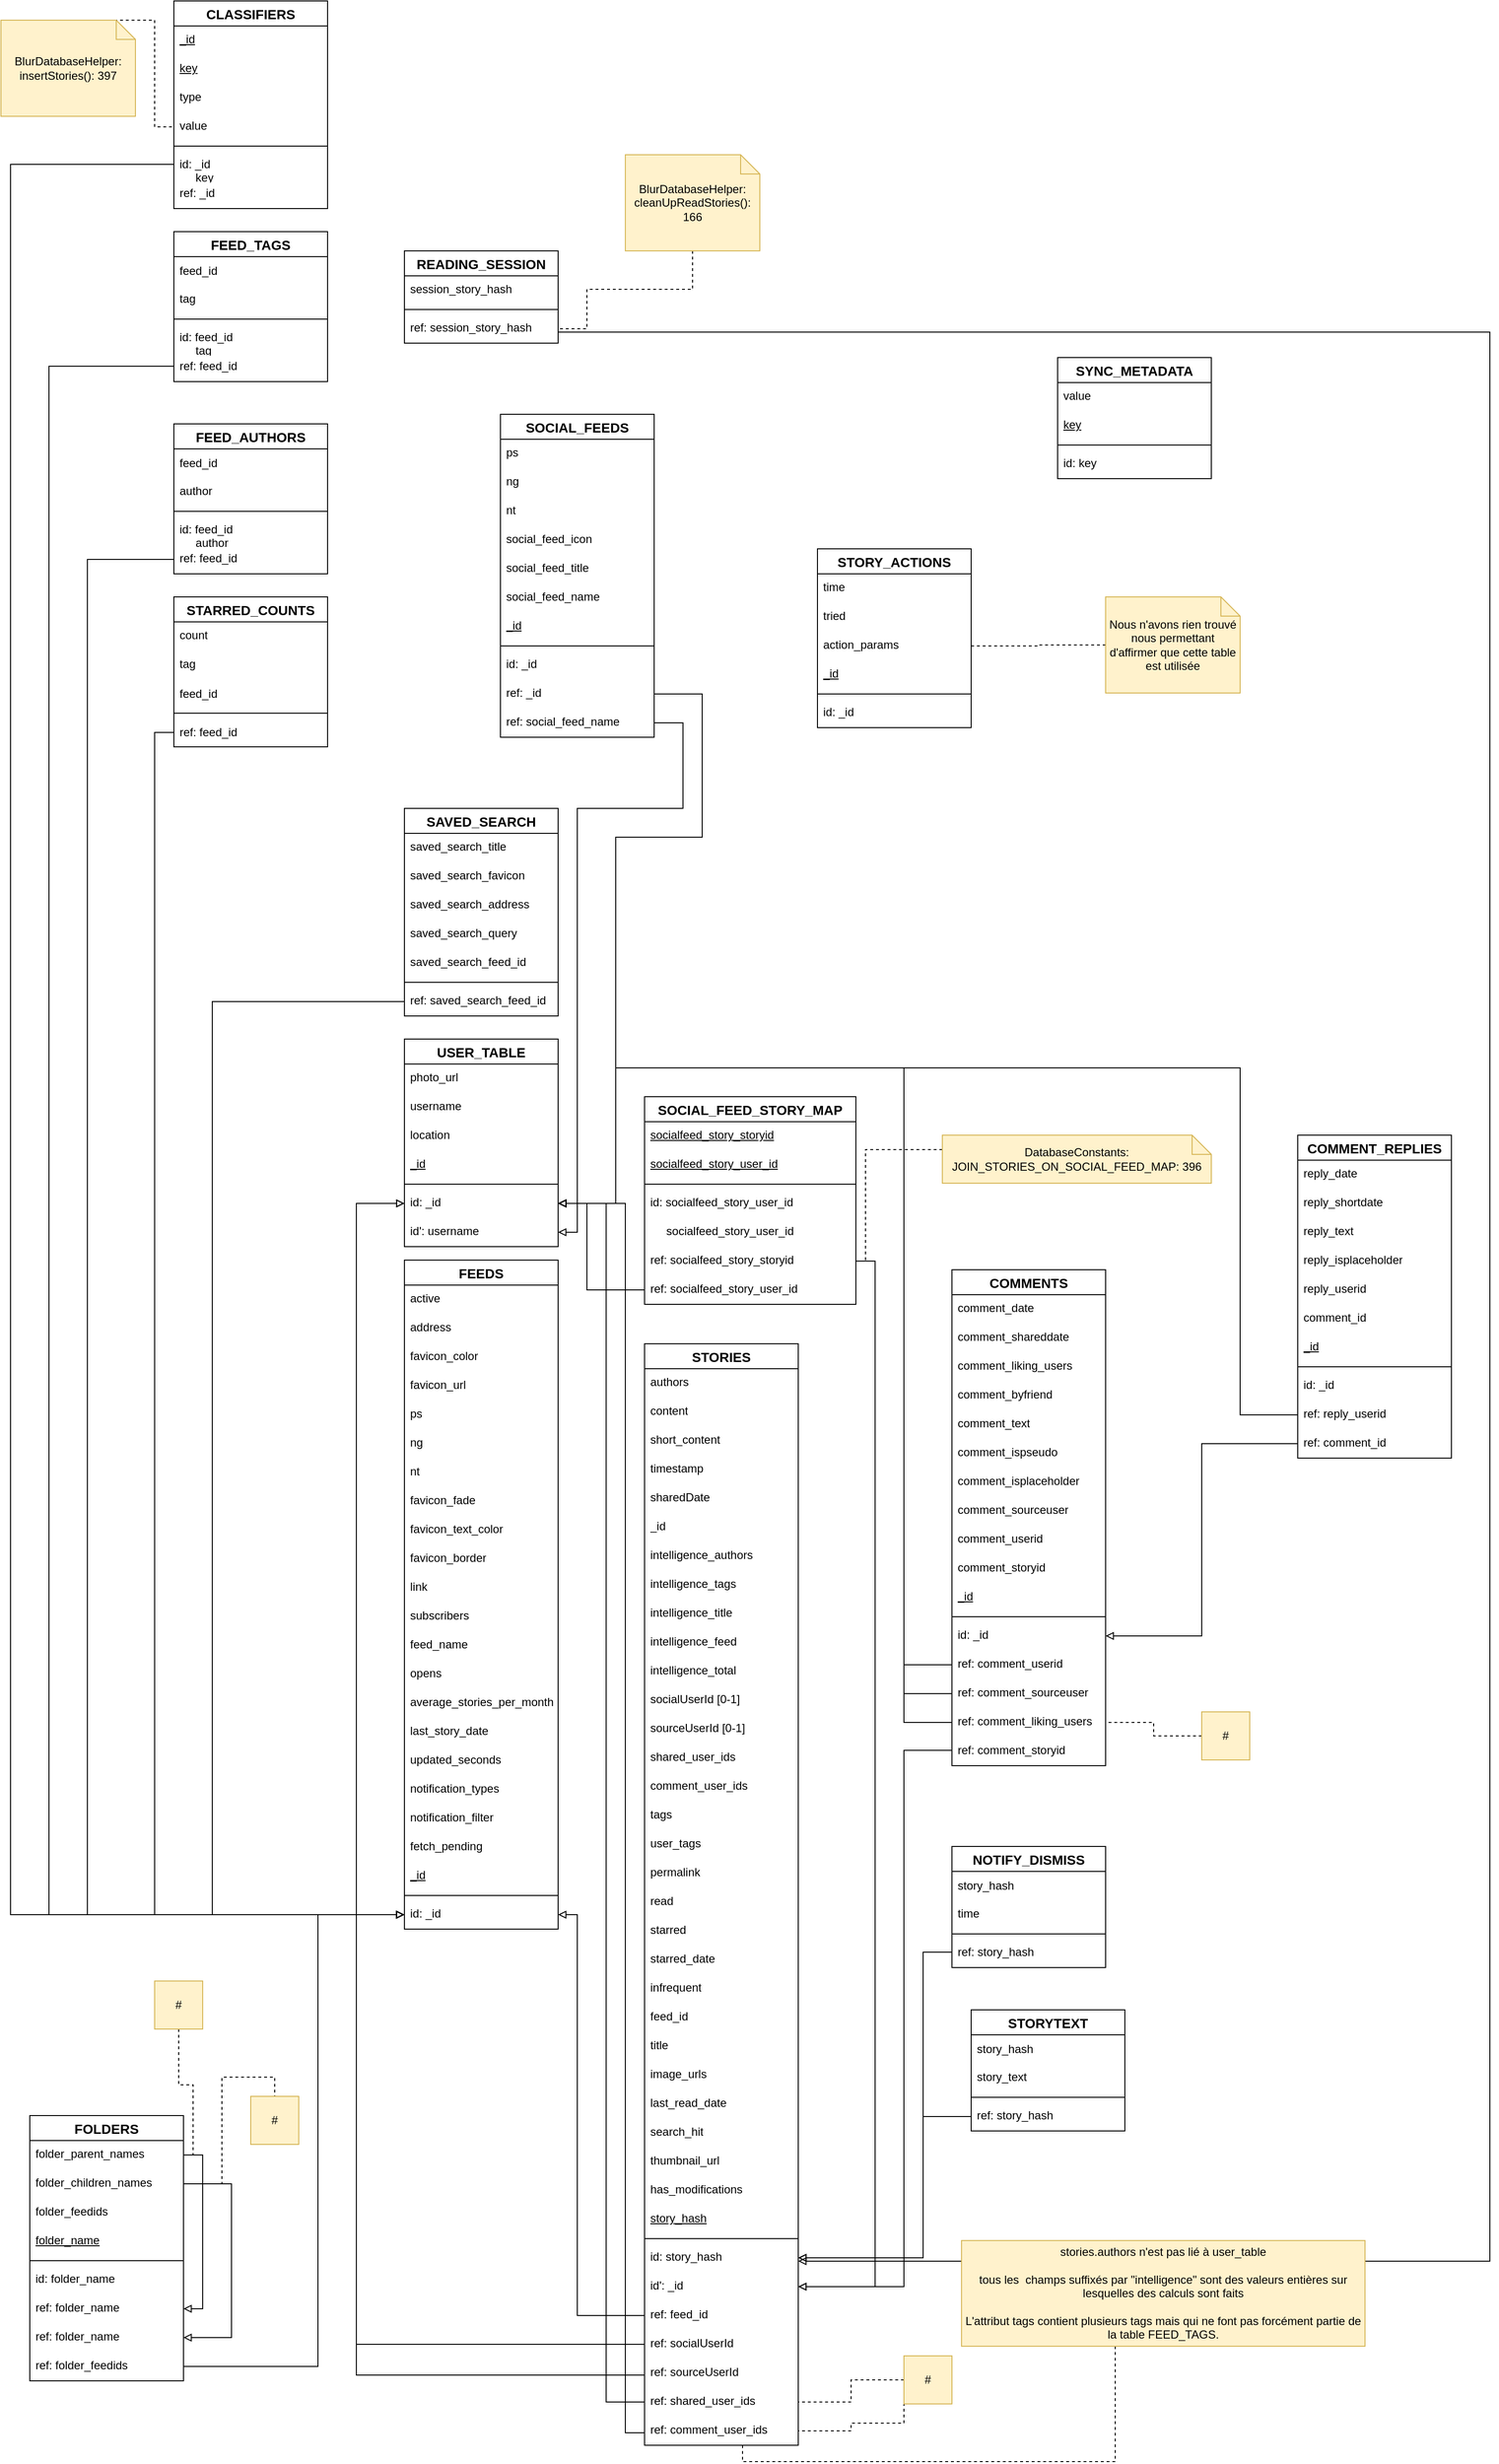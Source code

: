 <mxfile version="26.0.4">
  <diagram id="R2lEEEUBdFMjLlhIrx00" name="Page-1">
    <mxGraphModel dx="2924" dy="2234" grid="1" gridSize="10" guides="1" tooltips="1" connect="1" arrows="1" fold="1" page="1" pageScale="1" pageWidth="850" pageHeight="1100" math="0" shadow="0" extFonts="Permanent Marker^https://fonts.googleapis.com/css?family=Permanent+Marker">
      <root>
        <mxCell id="0" />
        <mxCell id="1" parent="0" />
        <mxCell id="Y_P9qy_u-RHw-RsP6F13-12" value="FEED_TAGS" style="swimlane;fontStyle=1;childLayout=stackLayout;horizontal=1;startSize=26;horizontalStack=0;resizeParent=1;resizeParentMax=0;resizeLast=0;collapsible=1;marginBottom=0;align=center;fontSize=14;" parent="1" vertex="1">
          <mxGeometry x="170" y="150" width="160" height="156" as="geometry" />
        </mxCell>
        <mxCell id="-KIsVjLV3laFzHHOaKZ--3" value="feed_id" style="text;strokeColor=none;fillColor=none;align=left;verticalAlign=middle;spacingLeft=4;spacingRight=4;overflow=hidden;points=[[0,0.5],[1,0.5]];portConstraint=eastwest;rotatable=0;whiteSpace=wrap;html=1;" parent="Y_P9qy_u-RHw-RsP6F13-12" vertex="1">
          <mxGeometry y="26" width="160" height="30" as="geometry" />
        </mxCell>
        <mxCell id="Y_P9qy_u-RHw-RsP6F13-13" value="tag" style="text;strokeColor=none;fillColor=none;spacingLeft=4;spacingRight=4;overflow=hidden;rotatable=0;points=[[0,0.5],[1,0.5]];portConstraint=eastwest;fontSize=12;whiteSpace=wrap;html=1;" parent="Y_P9qy_u-RHw-RsP6F13-12" vertex="1">
          <mxGeometry y="56" width="160" height="30" as="geometry" />
        </mxCell>
        <mxCell id="W9Oe17XGcpGC_-HubdTh-19" value="" style="line;strokeWidth=1;rotatable=0;dashed=0;labelPosition=right;align=left;verticalAlign=middle;spacingTop=0;spacingLeft=6;points=[];portConstraint=eastwest;" parent="Y_P9qy_u-RHw-RsP6F13-12" vertex="1">
          <mxGeometry y="86" width="160" height="10" as="geometry" />
        </mxCell>
        <mxCell id="W9Oe17XGcpGC_-HubdTh-20" value="id: feed_id&lt;br&gt;&amp;nbsp; &amp;nbsp; &amp;nbsp;tag" style="text;strokeColor=none;fillColor=none;spacingLeft=4;spacingRight=4;overflow=hidden;rotatable=0;points=[[0,0.5],[1,0.5]];portConstraint=eastwest;fontSize=12;whiteSpace=wrap;html=1;" parent="Y_P9qy_u-RHw-RsP6F13-12" vertex="1">
          <mxGeometry y="96" width="160" height="30" as="geometry" />
        </mxCell>
        <mxCell id="XDpEFvD2a4aiaBGBVFxu-23" value="ref: feed_id" style="text;strokeColor=none;fillColor=none;spacingLeft=4;spacingRight=4;overflow=hidden;rotatable=0;points=[[0,0.5],[1,0.5]];portConstraint=eastwest;fontSize=12;whiteSpace=wrap;html=1;" parent="Y_P9qy_u-RHw-RsP6F13-12" vertex="1">
          <mxGeometry y="126" width="160" height="30" as="geometry" />
        </mxCell>
        <mxCell id="Y_P9qy_u-RHw-RsP6F13-21" value="READING_SESSION" style="swimlane;fontStyle=1;childLayout=stackLayout;horizontal=1;startSize=26;horizontalStack=0;resizeParent=1;resizeParentMax=0;resizeLast=0;collapsible=1;marginBottom=0;align=center;fontSize=14;" parent="1" vertex="1">
          <mxGeometry x="410" y="170" width="160" height="96" as="geometry" />
        </mxCell>
        <mxCell id="Y_P9qy_u-RHw-RsP6F13-22" value="session_story_hash" style="text;strokeColor=none;fillColor=none;spacingLeft=4;spacingRight=4;overflow=hidden;rotatable=0;points=[[0,0.5],[1,0.5]];portConstraint=eastwest;fontSize=12;whiteSpace=wrap;html=1;" parent="Y_P9qy_u-RHw-RsP6F13-21" vertex="1">
          <mxGeometry y="26" width="160" height="30" as="geometry" />
        </mxCell>
        <mxCell id="W9Oe17XGcpGC_-HubdTh-37" value="" style="line;strokeWidth=1;rotatable=0;dashed=0;labelPosition=right;align=left;verticalAlign=middle;spacingTop=0;spacingLeft=6;points=[];portConstraint=eastwest;" parent="Y_P9qy_u-RHw-RsP6F13-21" vertex="1">
          <mxGeometry y="56" width="160" height="10" as="geometry" />
        </mxCell>
        <mxCell id="W9Oe17XGcpGC_-HubdTh-38" value="ref: session_story_hash" style="text;strokeColor=none;fillColor=none;spacingLeft=4;spacingRight=4;overflow=hidden;rotatable=0;points=[[0,0.5],[1,0.5]];portConstraint=eastwest;fontSize=12;whiteSpace=wrap;html=1;" parent="Y_P9qy_u-RHw-RsP6F13-21" vertex="1">
          <mxGeometry y="66" width="160" height="30" as="geometry" />
        </mxCell>
        <mxCell id="Y_P9qy_u-RHw-RsP6F13-23" value="STORYTEXT" style="swimlane;fontStyle=1;childLayout=stackLayout;horizontal=1;startSize=26;horizontalStack=0;resizeParent=1;resizeParentMax=0;resizeLast=0;collapsible=1;marginBottom=0;align=center;fontSize=14;" parent="1" vertex="1">
          <mxGeometry x="1000" y="2000" width="160" height="126" as="geometry" />
        </mxCell>
        <mxCell id="-KIsVjLV3laFzHHOaKZ--4" value="story_hash" style="text;strokeColor=none;fillColor=none;align=left;verticalAlign=middle;spacingLeft=4;spacingRight=4;overflow=hidden;points=[[0,0.5],[1,0.5]];portConstraint=eastwest;rotatable=0;whiteSpace=wrap;html=1;" parent="Y_P9qy_u-RHw-RsP6F13-23" vertex="1">
          <mxGeometry y="26" width="160" height="30" as="geometry" />
        </mxCell>
        <mxCell id="Y_P9qy_u-RHw-RsP6F13-24" value="story_text" style="text;strokeColor=none;fillColor=none;spacingLeft=4;spacingRight=4;overflow=hidden;rotatable=0;points=[[0,0.5],[1,0.5]];portConstraint=eastwest;fontSize=12;whiteSpace=wrap;html=1;" parent="Y_P9qy_u-RHw-RsP6F13-23" vertex="1">
          <mxGeometry y="56" width="160" height="30" as="geometry" />
        </mxCell>
        <mxCell id="W9Oe17XGcpGC_-HubdTh-16" value="" style="line;strokeWidth=1;rotatable=0;dashed=0;labelPosition=right;align=left;verticalAlign=middle;spacingTop=0;spacingLeft=6;points=[];portConstraint=eastwest;" parent="Y_P9qy_u-RHw-RsP6F13-23" vertex="1">
          <mxGeometry y="86" width="160" height="10" as="geometry" />
        </mxCell>
        <mxCell id="W9Oe17XGcpGC_-HubdTh-17" value="ref: story_hash" style="text;strokeColor=none;fillColor=none;spacingLeft=4;spacingRight=4;overflow=hidden;rotatable=0;points=[[0,0.5],[1,0.5]];portConstraint=eastwest;fontSize=12;whiteSpace=wrap;html=1;" parent="Y_P9qy_u-RHw-RsP6F13-23" vertex="1">
          <mxGeometry y="96" width="160" height="30" as="geometry" />
        </mxCell>
        <mxCell id="Y_P9qy_u-RHw-RsP6F13-25" value="CLASSIFIERS" style="swimlane;fontStyle=1;childLayout=stackLayout;horizontal=1;startSize=26;horizontalStack=0;resizeParent=1;resizeParentMax=0;resizeLast=0;collapsible=1;marginBottom=0;align=center;fontSize=14;" parent="1" vertex="1">
          <mxGeometry x="170" y="-90" width="160" height="216" as="geometry" />
        </mxCell>
        <mxCell id="Y_P9qy_u-RHw-RsP6F13-26" value="_id" style="text;strokeColor=none;fillColor=none;spacingLeft=4;spacingRight=4;overflow=hidden;rotatable=0;points=[[0,0.5],[1,0.5]];portConstraint=eastwest;fontSize=12;whiteSpace=wrap;html=1;fontStyle=4" parent="Y_P9qy_u-RHw-RsP6F13-25" vertex="1">
          <mxGeometry y="26" width="160" height="30" as="geometry" />
        </mxCell>
        <mxCell id="Y_P9qy_u-RHw-RsP6F13-27" value="key" style="text;strokeColor=none;fillColor=none;spacingLeft=4;spacingRight=4;overflow=hidden;rotatable=0;points=[[0,0.5],[1,0.5]];portConstraint=eastwest;fontSize=12;whiteSpace=wrap;html=1;fontStyle=4" parent="Y_P9qy_u-RHw-RsP6F13-25" vertex="1">
          <mxGeometry y="56" width="160" height="30" as="geometry" />
        </mxCell>
        <mxCell id="Y_P9qy_u-RHw-RsP6F13-28" value="type" style="text;strokeColor=none;fillColor=none;spacingLeft=4;spacingRight=4;overflow=hidden;rotatable=0;points=[[0,0.5],[1,0.5]];portConstraint=eastwest;fontSize=12;whiteSpace=wrap;html=1;" parent="Y_P9qy_u-RHw-RsP6F13-25" vertex="1">
          <mxGeometry y="86" width="160" height="30" as="geometry" />
        </mxCell>
        <mxCell id="Y_P9qy_u-RHw-RsP6F13-29" value="value" style="text;strokeColor=none;fillColor=none;spacingLeft=4;spacingRight=4;overflow=hidden;rotatable=0;points=[[0,0.5],[1,0.5]];portConstraint=eastwest;fontSize=12;whiteSpace=wrap;html=1;" parent="Y_P9qy_u-RHw-RsP6F13-25" vertex="1">
          <mxGeometry y="116" width="160" height="30" as="geometry" />
        </mxCell>
        <mxCell id="W9Oe17XGcpGC_-HubdTh-29" value="" style="line;strokeWidth=1;rotatable=0;dashed=0;labelPosition=right;align=left;verticalAlign=middle;spacingTop=0;spacingLeft=6;points=[];portConstraint=eastwest;" parent="Y_P9qy_u-RHw-RsP6F13-25" vertex="1">
          <mxGeometry y="146" width="160" height="10" as="geometry" />
        </mxCell>
        <mxCell id="W9Oe17XGcpGC_-HubdTh-22" value="id: _id&lt;br&gt;&amp;nbsp; &amp;nbsp; &amp;nbsp;key" style="text;strokeColor=none;fillColor=none;spacingLeft=4;spacingRight=4;overflow=hidden;rotatable=0;points=[[0,0.5],[1,0.5]];portConstraint=eastwest;fontSize=12;whiteSpace=wrap;html=1;" parent="Y_P9qy_u-RHw-RsP6F13-25" vertex="1">
          <mxGeometry y="156" width="160" height="30" as="geometry" />
        </mxCell>
        <mxCell id="9_pXjBHRWu_iYAUmr0Su-1" value="ref: _id" style="text;strokeColor=none;fillColor=none;spacingLeft=4;spacingRight=4;overflow=hidden;rotatable=0;points=[[0,0.5],[1,0.5]];portConstraint=eastwest;fontSize=12;whiteSpace=wrap;html=1;" parent="Y_P9qy_u-RHw-RsP6F13-25" vertex="1">
          <mxGeometry y="186" width="160" height="30" as="geometry" />
        </mxCell>
        <mxCell id="Y_P9qy_u-RHw-RsP6F13-30" value="NOTIFY_DISMISS" style="swimlane;fontStyle=1;childLayout=stackLayout;horizontal=1;startSize=26;horizontalStack=0;resizeParent=1;resizeParentMax=0;resizeLast=0;collapsible=1;marginBottom=0;align=center;fontSize=14;" parent="1" vertex="1">
          <mxGeometry x="980" y="1830" width="160" height="126" as="geometry" />
        </mxCell>
        <mxCell id="-KIsVjLV3laFzHHOaKZ--2" value="story_hash" style="text;strokeColor=none;fillColor=none;align=left;verticalAlign=middle;spacingLeft=4;spacingRight=4;overflow=hidden;points=[[0,0.5],[1,0.5]];portConstraint=eastwest;rotatable=0;whiteSpace=wrap;html=1;" parent="Y_P9qy_u-RHw-RsP6F13-30" vertex="1">
          <mxGeometry y="26" width="160" height="30" as="geometry" />
        </mxCell>
        <mxCell id="Y_P9qy_u-RHw-RsP6F13-31" value="time" style="text;strokeColor=none;fillColor=none;spacingLeft=4;spacingRight=4;overflow=hidden;rotatable=0;points=[[0,0.5],[1,0.5]];portConstraint=eastwest;fontSize=12;whiteSpace=wrap;html=1;" parent="Y_P9qy_u-RHw-RsP6F13-30" vertex="1">
          <mxGeometry y="56" width="160" height="30" as="geometry" />
        </mxCell>
        <mxCell id="W9Oe17XGcpGC_-HubdTh-11" value="" style="line;strokeWidth=1;rotatable=0;dashed=0;labelPosition=right;align=left;verticalAlign=middle;spacingTop=0;spacingLeft=6;points=[];portConstraint=eastwest;" parent="Y_P9qy_u-RHw-RsP6F13-30" vertex="1">
          <mxGeometry y="86" width="160" height="10" as="geometry" />
        </mxCell>
        <mxCell id="W9Oe17XGcpGC_-HubdTh-12" value="ref: story_hash" style="text;strokeColor=none;fillColor=none;spacingLeft=4;spacingRight=4;overflow=hidden;rotatable=0;points=[[0,0.5],[1,0.5]];portConstraint=eastwest;fontSize=12;whiteSpace=wrap;html=1;" parent="Y_P9qy_u-RHw-RsP6F13-30" vertex="1">
          <mxGeometry y="96" width="160" height="30" as="geometry" />
        </mxCell>
        <mxCell id="Y_P9qy_u-RHw-RsP6F13-32" value="STARRED_COUNTS" style="swimlane;fontStyle=1;childLayout=stackLayout;horizontal=1;startSize=26;horizontalStack=0;resizeParent=1;resizeParentMax=0;resizeLast=0;collapsible=1;marginBottom=0;align=center;fontSize=14;" parent="1" vertex="1">
          <mxGeometry x="170" y="530" width="160" height="156" as="geometry" />
        </mxCell>
        <mxCell id="Y_P9qy_u-RHw-RsP6F13-33" value="count" style="text;strokeColor=none;fillColor=none;spacingLeft=4;spacingRight=4;overflow=hidden;rotatable=0;points=[[0,0.5],[1,0.5]];portConstraint=eastwest;fontSize=12;whiteSpace=wrap;html=1;" parent="Y_P9qy_u-RHw-RsP6F13-32" vertex="1">
          <mxGeometry y="26" width="160" height="30" as="geometry" />
        </mxCell>
        <mxCell id="Y_P9qy_u-RHw-RsP6F13-34" value="tag" style="text;strokeColor=none;fillColor=none;spacingLeft=4;spacingRight=4;overflow=hidden;rotatable=0;points=[[0,0.5],[1,0.5]];portConstraint=eastwest;fontSize=12;whiteSpace=wrap;html=1;" parent="Y_P9qy_u-RHw-RsP6F13-32" vertex="1">
          <mxGeometry y="56" width="160" height="30" as="geometry" />
        </mxCell>
        <mxCell id="-KIsVjLV3laFzHHOaKZ--5" value="feed_id" style="text;strokeColor=none;fillColor=none;align=left;verticalAlign=middle;spacingLeft=4;spacingRight=4;overflow=hidden;points=[[0,0.5],[1,0.5]];portConstraint=eastwest;rotatable=0;whiteSpace=wrap;html=1;" parent="Y_P9qy_u-RHw-RsP6F13-32" vertex="1">
          <mxGeometry y="86" width="160" height="30" as="geometry" />
        </mxCell>
        <mxCell id="W9Oe17XGcpGC_-HubdTh-7" value="" style="line;strokeWidth=1;rotatable=0;dashed=0;labelPosition=right;align=left;verticalAlign=middle;spacingTop=0;spacingLeft=6;points=[];portConstraint=eastwest;" parent="Y_P9qy_u-RHw-RsP6F13-32" vertex="1">
          <mxGeometry y="116" width="160" height="10" as="geometry" />
        </mxCell>
        <mxCell id="W9Oe17XGcpGC_-HubdTh-8" value="ref: feed_id" style="text;strokeColor=none;fillColor=none;align=left;verticalAlign=middle;spacingLeft=4;spacingRight=4;overflow=hidden;points=[[0,0.5],[1,0.5]];portConstraint=eastwest;rotatable=0;whiteSpace=wrap;html=1;" parent="Y_P9qy_u-RHw-RsP6F13-32" vertex="1">
          <mxGeometry y="126" width="160" height="30" as="geometry" />
        </mxCell>
        <mxCell id="Y_P9qy_u-RHw-RsP6F13-35" value="FEED_AUTHORS" style="swimlane;fontStyle=1;childLayout=stackLayout;horizontal=1;startSize=26;horizontalStack=0;resizeParent=1;resizeParentMax=0;resizeLast=0;collapsible=1;marginBottom=0;align=center;fontSize=14;" parent="1" vertex="1">
          <mxGeometry x="170" y="350" width="160" height="156" as="geometry" />
        </mxCell>
        <mxCell id="-KIsVjLV3laFzHHOaKZ--6" value="&lt;div&gt;feed_id&lt;/div&gt;" style="text;strokeColor=none;fillColor=none;align=left;verticalAlign=middle;spacingLeft=4;spacingRight=4;overflow=hidden;points=[[0,0.5],[1,0.5]];portConstraint=eastwest;rotatable=0;whiteSpace=wrap;html=1;" parent="Y_P9qy_u-RHw-RsP6F13-35" vertex="1">
          <mxGeometry y="26" width="160" height="30" as="geometry" />
        </mxCell>
        <mxCell id="Y_P9qy_u-RHw-RsP6F13-36" value="author" style="text;strokeColor=none;fillColor=none;spacingLeft=4;spacingRight=4;overflow=hidden;rotatable=0;points=[[0,0.5],[1,0.5]];portConstraint=eastwest;fontSize=12;whiteSpace=wrap;html=1;" parent="Y_P9qy_u-RHw-RsP6F13-35" vertex="1">
          <mxGeometry y="56" width="160" height="30" as="geometry" />
        </mxCell>
        <mxCell id="W9Oe17XGcpGC_-HubdTh-1" value="" style="line;strokeWidth=1;rotatable=0;dashed=0;labelPosition=right;align=left;verticalAlign=middle;spacingTop=0;spacingLeft=6;points=[];portConstraint=eastwest;" parent="Y_P9qy_u-RHw-RsP6F13-35" vertex="1">
          <mxGeometry y="86" width="160" height="10" as="geometry" />
        </mxCell>
        <mxCell id="W9Oe17XGcpGC_-HubdTh-3" value="id: feed_id&lt;br&gt;&amp;nbsp; &amp;nbsp; &amp;nbsp;author" style="text;strokeColor=none;fillColor=none;spacingLeft=4;spacingRight=4;overflow=hidden;rotatable=0;points=[[0,0.5],[1,0.5]];portConstraint=eastwest;fontSize=12;whiteSpace=wrap;html=1;" parent="Y_P9qy_u-RHw-RsP6F13-35" vertex="1">
          <mxGeometry y="96" width="160" height="30" as="geometry" />
        </mxCell>
        <mxCell id="EtPnRKA9ovGZNJSp6HR6-1" value="ref: feed_id" style="text;strokeColor=none;fillColor=none;spacingLeft=4;spacingRight=4;overflow=hidden;rotatable=0;points=[[0,0.5],[1,0.5]];portConstraint=eastwest;fontSize=12;whiteSpace=wrap;html=1;" parent="Y_P9qy_u-RHw-RsP6F13-35" vertex="1">
          <mxGeometry y="126" width="160" height="30" as="geometry" />
        </mxCell>
        <mxCell id="Y_P9qy_u-RHw-RsP6F13-38" value="SYNC_METADATA" style="swimlane;fontStyle=1;childLayout=stackLayout;horizontal=1;startSize=26;horizontalStack=0;resizeParent=1;resizeParentMax=0;resizeLast=0;collapsible=1;marginBottom=0;align=center;fontSize=14;" parent="1" vertex="1">
          <mxGeometry x="1090" y="281" width="160" height="126" as="geometry" />
        </mxCell>
        <mxCell id="Y_P9qy_u-RHw-RsP6F13-39" value="value" style="text;strokeColor=none;fillColor=none;spacingLeft=4;spacingRight=4;overflow=hidden;rotatable=0;points=[[0,0.5],[1,0.5]];portConstraint=eastwest;fontSize=12;whiteSpace=wrap;html=1;" parent="Y_P9qy_u-RHw-RsP6F13-38" vertex="1">
          <mxGeometry y="26" width="160" height="30" as="geometry" />
        </mxCell>
        <mxCell id="Y_P9qy_u-RHw-RsP6F13-40" value="&lt;u&gt;key&lt;/u&gt;" style="text;strokeColor=none;fillColor=none;spacingLeft=4;spacingRight=4;overflow=hidden;rotatable=0;points=[[0,0.5],[1,0.5]];portConstraint=eastwest;fontSize=12;whiteSpace=wrap;html=1;" parent="Y_P9qy_u-RHw-RsP6F13-38" vertex="1">
          <mxGeometry y="56" width="160" height="30" as="geometry" />
        </mxCell>
        <mxCell id="Y_P9qy_u-RHw-RsP6F13-185" value="" style="line;strokeWidth=1;rotatable=0;dashed=0;labelPosition=right;align=left;verticalAlign=middle;spacingTop=0;spacingLeft=6;points=[];portConstraint=eastwest;" parent="Y_P9qy_u-RHw-RsP6F13-38" vertex="1">
          <mxGeometry y="86" width="160" height="10" as="geometry" />
        </mxCell>
        <mxCell id="Y_P9qy_u-RHw-RsP6F13-66" value="id: key" style="text;strokeColor=none;fillColor=none;spacingLeft=4;spacingRight=4;overflow=hidden;rotatable=0;points=[[0,0.5],[1,0.5]];portConstraint=eastwest;fontSize=12;whiteSpace=wrap;html=1;" parent="Y_P9qy_u-RHw-RsP6F13-38" vertex="1">
          <mxGeometry y="96" width="160" height="30" as="geometry" />
        </mxCell>
        <mxCell id="Y_P9qy_u-RHw-RsP6F13-41" value="SOCIAL_FEEDS" style="swimlane;fontStyle=1;childLayout=stackLayout;horizontal=1;startSize=26;horizontalStack=0;resizeParent=1;resizeParentMax=0;resizeLast=0;collapsible=1;marginBottom=0;align=center;fontSize=14;" parent="1" vertex="1">
          <mxGeometry x="510" y="340" width="160" height="336" as="geometry" />
        </mxCell>
        <mxCell id="Y_P9qy_u-RHw-RsP6F13-42" value="ps" style="text;strokeColor=none;fillColor=none;spacingLeft=4;spacingRight=4;overflow=hidden;rotatable=0;points=[[0,0.5],[1,0.5]];portConstraint=eastwest;fontSize=12;whiteSpace=wrap;html=1;" parent="Y_P9qy_u-RHw-RsP6F13-41" vertex="1">
          <mxGeometry y="26" width="160" height="30" as="geometry" />
        </mxCell>
        <mxCell id="Y_P9qy_u-RHw-RsP6F13-43" value="ng" style="text;strokeColor=none;fillColor=none;spacingLeft=4;spacingRight=4;overflow=hidden;rotatable=0;points=[[0,0.5],[1,0.5]];portConstraint=eastwest;fontSize=12;whiteSpace=wrap;html=1;" parent="Y_P9qy_u-RHw-RsP6F13-41" vertex="1">
          <mxGeometry y="56" width="160" height="30" as="geometry" />
        </mxCell>
        <mxCell id="Y_P9qy_u-RHw-RsP6F13-44" value="nt" style="text;strokeColor=none;fillColor=none;spacingLeft=4;spacingRight=4;overflow=hidden;rotatable=0;points=[[0,0.5],[1,0.5]];portConstraint=eastwest;fontSize=12;whiteSpace=wrap;html=1;" parent="Y_P9qy_u-RHw-RsP6F13-41" vertex="1">
          <mxGeometry y="86" width="160" height="30" as="geometry" />
        </mxCell>
        <mxCell id="Y_P9qy_u-RHw-RsP6F13-45" value="social_feed_icon" style="text;strokeColor=none;fillColor=none;spacingLeft=4;spacingRight=4;overflow=hidden;rotatable=0;points=[[0,0.5],[1,0.5]];portConstraint=eastwest;fontSize=12;whiteSpace=wrap;html=1;" parent="Y_P9qy_u-RHw-RsP6F13-41" vertex="1">
          <mxGeometry y="116" width="160" height="30" as="geometry" />
        </mxCell>
        <mxCell id="Y_P9qy_u-RHw-RsP6F13-46" value="social_feed_title" style="text;strokeColor=none;fillColor=none;spacingLeft=4;spacingRight=4;overflow=hidden;rotatable=0;points=[[0,0.5],[1,0.5]];portConstraint=eastwest;fontSize=12;whiteSpace=wrap;html=1;" parent="Y_P9qy_u-RHw-RsP6F13-41" vertex="1">
          <mxGeometry y="146" width="160" height="30" as="geometry" />
        </mxCell>
        <mxCell id="Y_P9qy_u-RHw-RsP6F13-47" value="social_feed_name" style="text;strokeColor=none;fillColor=none;spacingLeft=4;spacingRight=4;overflow=hidden;rotatable=0;points=[[0,0.5],[1,0.5]];portConstraint=eastwest;fontSize=12;whiteSpace=wrap;html=1;" parent="Y_P9qy_u-RHw-RsP6F13-41" vertex="1">
          <mxGeometry y="176" width="160" height="30" as="geometry" />
        </mxCell>
        <mxCell id="Y_P9qy_u-RHw-RsP6F13-48" value="_id" style="text;strokeColor=none;fillColor=none;spacingLeft=4;spacingRight=4;overflow=hidden;rotatable=0;points=[[0,0.5],[1,0.5]];portConstraint=eastwest;fontSize=12;whiteSpace=wrap;html=1;fontStyle=4" parent="Y_P9qy_u-RHw-RsP6F13-41" vertex="1">
          <mxGeometry y="206" width="160" height="30" as="geometry" />
        </mxCell>
        <mxCell id="Y_P9qy_u-RHw-RsP6F13-183" value="" style="line;strokeWidth=1;rotatable=0;dashed=0;labelPosition=right;align=left;verticalAlign=middle;spacingTop=0;spacingLeft=6;points=[];portConstraint=eastwest;" parent="Y_P9qy_u-RHw-RsP6F13-41" vertex="1">
          <mxGeometry y="236" width="160" height="10" as="geometry" />
        </mxCell>
        <mxCell id="Y_P9qy_u-RHw-RsP6F13-50" value="id: _id" style="text;strokeColor=none;fillColor=none;spacingLeft=4;spacingRight=4;overflow=hidden;rotatable=0;points=[[0,0.5],[1,0.5]];portConstraint=eastwest;fontSize=12;whiteSpace=wrap;html=1;" parent="Y_P9qy_u-RHw-RsP6F13-41" vertex="1">
          <mxGeometry y="246" width="160" height="30" as="geometry" />
        </mxCell>
        <mxCell id="W9Oe17XGcpGC_-HubdTh-28" value="ref: _id" style="text;strokeColor=none;fillColor=none;spacingLeft=4;spacingRight=4;overflow=hidden;rotatable=0;points=[[0,0.5],[1,0.5]];portConstraint=eastwest;fontSize=12;whiteSpace=wrap;html=1;" parent="Y_P9qy_u-RHw-RsP6F13-41" vertex="1">
          <mxGeometry y="276" width="160" height="30" as="geometry" />
        </mxCell>
        <mxCell id="EtPnRKA9ovGZNJSp6HR6-2" value="ref: social_feed_name" style="text;strokeColor=none;fillColor=none;spacingLeft=4;spacingRight=4;overflow=hidden;rotatable=0;points=[[0,0.5],[1,0.5]];portConstraint=eastwest;fontSize=12;whiteSpace=wrap;html=1;" parent="Y_P9qy_u-RHw-RsP6F13-41" vertex="1">
          <mxGeometry y="306" width="160" height="30" as="geometry" />
        </mxCell>
        <mxCell id="Y_P9qy_u-RHw-RsP6F13-51" value="STORY_ACTIONS" style="swimlane;fontStyle=1;childLayout=stackLayout;horizontal=1;startSize=26;horizontalStack=0;resizeParent=1;resizeParentMax=0;resizeLast=0;collapsible=1;marginBottom=0;align=center;fontSize=14;" parent="1" vertex="1">
          <mxGeometry x="840" y="480" width="160" height="186" as="geometry" />
        </mxCell>
        <mxCell id="Y_P9qy_u-RHw-RsP6F13-52" value="time" style="text;strokeColor=none;fillColor=none;spacingLeft=4;spacingRight=4;overflow=hidden;rotatable=0;points=[[0,0.5],[1,0.5]];portConstraint=eastwest;fontSize=12;whiteSpace=wrap;html=1;" parent="Y_P9qy_u-RHw-RsP6F13-51" vertex="1">
          <mxGeometry y="26" width="160" height="30" as="geometry" />
        </mxCell>
        <mxCell id="Y_P9qy_u-RHw-RsP6F13-53" value="tried" style="text;strokeColor=none;fillColor=none;spacingLeft=4;spacingRight=4;overflow=hidden;rotatable=0;points=[[0,0.5],[1,0.5]];portConstraint=eastwest;fontSize=12;whiteSpace=wrap;html=1;" parent="Y_P9qy_u-RHw-RsP6F13-51" vertex="1">
          <mxGeometry y="56" width="160" height="30" as="geometry" />
        </mxCell>
        <mxCell id="Y_P9qy_u-RHw-RsP6F13-54" value="action_params" style="text;strokeColor=none;fillColor=none;spacingLeft=4;spacingRight=4;overflow=hidden;rotatable=0;points=[[0,0.5],[1,0.5]];portConstraint=eastwest;fontSize=12;whiteSpace=wrap;html=1;" parent="Y_P9qy_u-RHw-RsP6F13-51" vertex="1">
          <mxGeometry y="86" width="160" height="30" as="geometry" />
        </mxCell>
        <mxCell id="Y_P9qy_u-RHw-RsP6F13-55" value="_id" style="text;strokeColor=none;fillColor=none;spacingLeft=4;spacingRight=4;overflow=hidden;rotatable=0;points=[[0,0.5],[1,0.5]];portConstraint=eastwest;fontSize=12;whiteSpace=wrap;html=1;fontStyle=4" parent="Y_P9qy_u-RHw-RsP6F13-51" vertex="1">
          <mxGeometry y="116" width="160" height="30" as="geometry" />
        </mxCell>
        <mxCell id="Y_P9qy_u-RHw-RsP6F13-184" value="" style="line;strokeWidth=1;rotatable=0;dashed=0;labelPosition=right;align=left;verticalAlign=middle;spacingTop=0;spacingLeft=6;points=[];portConstraint=eastwest;" parent="Y_P9qy_u-RHw-RsP6F13-51" vertex="1">
          <mxGeometry y="146" width="160" height="10" as="geometry" />
        </mxCell>
        <mxCell id="Y_P9qy_u-RHw-RsP6F13-59" value="id: _id" style="text;strokeColor=none;fillColor=none;spacingLeft=4;spacingRight=4;overflow=hidden;rotatable=0;points=[[0,0.5],[1,0.5]];portConstraint=eastwest;fontSize=12;whiteSpace=wrap;html=1;" parent="Y_P9qy_u-RHw-RsP6F13-51" vertex="1">
          <mxGeometry y="156" width="160" height="30" as="geometry" />
        </mxCell>
        <mxCell id="Y_P9qy_u-RHw-RsP6F13-60" value="FOLDERS" style="swimlane;fontStyle=1;childLayout=stackLayout;horizontal=1;startSize=26;horizontalStack=0;resizeParent=1;resizeParentMax=0;resizeLast=0;collapsible=1;marginBottom=0;align=center;fontSize=14;" parent="1" vertex="1">
          <mxGeometry x="20" y="2110" width="160" height="276" as="geometry" />
        </mxCell>
        <mxCell id="LrAwa1OljZkx9oKKeKLS-4" style="edgeStyle=orthogonalEdgeStyle;rounded=0;orthogonalLoop=1;jettySize=auto;html=1;exitX=1;exitY=0.5;exitDx=0;exitDy=0;entryX=1;entryY=0.5;entryDx=0;entryDy=0;endArrow=block;endFill=0;" parent="Y_P9qy_u-RHw-RsP6F13-60" source="Y_P9qy_u-RHw-RsP6F13-61" target="LrAwa1OljZkx9oKKeKLS-2" edge="1">
          <mxGeometry relative="1" as="geometry" />
        </mxCell>
        <mxCell id="Y_P9qy_u-RHw-RsP6F13-61" value="folder_parent_names" style="text;strokeColor=none;fillColor=none;spacingLeft=4;spacingRight=4;overflow=hidden;rotatable=0;points=[[0,0.5],[1,0.5]];portConstraint=eastwest;fontSize=12;whiteSpace=wrap;html=1;" parent="Y_P9qy_u-RHw-RsP6F13-60" vertex="1">
          <mxGeometry y="26" width="160" height="30" as="geometry" />
        </mxCell>
        <mxCell id="LrAwa1OljZkx9oKKeKLS-5" style="edgeStyle=orthogonalEdgeStyle;rounded=0;orthogonalLoop=1;jettySize=auto;html=1;exitX=1;exitY=0.5;exitDx=0;exitDy=0;endArrow=block;endFill=0;" parent="Y_P9qy_u-RHw-RsP6F13-60" source="Y_P9qy_u-RHw-RsP6F13-62" target="LrAwa1OljZkx9oKKeKLS-3" edge="1">
          <mxGeometry relative="1" as="geometry">
            <Array as="points">
              <mxPoint x="210" y="71" />
              <mxPoint x="210" y="231" />
            </Array>
          </mxGeometry>
        </mxCell>
        <mxCell id="Y_P9qy_u-RHw-RsP6F13-62" value="folder_children_names" style="text;strokeColor=none;fillColor=none;spacingLeft=4;spacingRight=4;overflow=hidden;rotatable=0;points=[[0,0.5],[1,0.5]];portConstraint=eastwest;fontSize=12;whiteSpace=wrap;html=1;" parent="Y_P9qy_u-RHw-RsP6F13-60" vertex="1">
          <mxGeometry y="56" width="160" height="30" as="geometry" />
        </mxCell>
        <mxCell id="Y_P9qy_u-RHw-RsP6F13-63" value="folder_feedids" style="text;strokeColor=none;fillColor=none;spacingLeft=4;spacingRight=4;overflow=hidden;rotatable=0;points=[[0,0.5],[1,0.5]];portConstraint=eastwest;fontSize=12;whiteSpace=wrap;html=1;" parent="Y_P9qy_u-RHw-RsP6F13-60" vertex="1">
          <mxGeometry y="86" width="160" height="30" as="geometry" />
        </mxCell>
        <mxCell id="Y_P9qy_u-RHw-RsP6F13-64" value="folder_name" style="text;strokeColor=none;fillColor=none;spacingLeft=4;spacingRight=4;overflow=hidden;rotatable=0;points=[[0,0.5],[1,0.5]];portConstraint=eastwest;fontSize=12;whiteSpace=wrap;html=1;fontStyle=4" parent="Y_P9qy_u-RHw-RsP6F13-60" vertex="1">
          <mxGeometry y="116" width="160" height="30" as="geometry" />
        </mxCell>
        <mxCell id="Y_P9qy_u-RHw-RsP6F13-182" value="" style="line;strokeWidth=1;rotatable=0;dashed=0;labelPosition=right;align=left;verticalAlign=middle;spacingTop=0;spacingLeft=6;points=[];portConstraint=eastwest;" parent="Y_P9qy_u-RHw-RsP6F13-60" vertex="1">
          <mxGeometry y="146" width="160" height="10" as="geometry" />
        </mxCell>
        <mxCell id="Y_P9qy_u-RHw-RsP6F13-65" value="id: folder_name" style="text;strokeColor=none;fillColor=none;spacingLeft=4;spacingRight=4;overflow=hidden;rotatable=0;points=[[0,0.5],[1,0.5]];portConstraint=eastwest;fontSize=12;whiteSpace=wrap;html=1;" parent="Y_P9qy_u-RHw-RsP6F13-60" vertex="1">
          <mxGeometry y="156" width="160" height="30" as="geometry" />
        </mxCell>
        <mxCell id="LrAwa1OljZkx9oKKeKLS-2" value="ref: folder_name" style="text;strokeColor=none;fillColor=none;spacingLeft=4;spacingRight=4;overflow=hidden;rotatable=0;points=[[0,0.5],[1,0.5]];portConstraint=eastwest;fontSize=12;whiteSpace=wrap;html=1;" parent="Y_P9qy_u-RHw-RsP6F13-60" vertex="1">
          <mxGeometry y="186" width="160" height="30" as="geometry" />
        </mxCell>
        <mxCell id="LrAwa1OljZkx9oKKeKLS-3" value="ref: folder_name" style="text;strokeColor=none;fillColor=none;spacingLeft=4;spacingRight=4;overflow=hidden;rotatable=0;points=[[0,0.5],[1,0.5]];portConstraint=eastwest;fontSize=12;whiteSpace=wrap;html=1;" parent="Y_P9qy_u-RHw-RsP6F13-60" vertex="1">
          <mxGeometry y="216" width="160" height="30" as="geometry" />
        </mxCell>
        <mxCell id="LrAwa1OljZkx9oKKeKLS-10" value="ref: folder_feedids" style="text;strokeColor=none;fillColor=none;spacingLeft=4;spacingRight=4;overflow=hidden;rotatable=0;points=[[0,0.5],[1,0.5]];portConstraint=eastwest;fontSize=12;whiteSpace=wrap;html=1;" parent="Y_P9qy_u-RHw-RsP6F13-60" vertex="1">
          <mxGeometry y="246" width="160" height="30" as="geometry" />
        </mxCell>
        <mxCell id="Y_P9qy_u-RHw-RsP6F13-67" value="SAVED_SEARCH" style="swimlane;fontStyle=1;childLayout=stackLayout;horizontal=1;startSize=26;horizontalStack=0;resizeParent=1;resizeParentMax=0;resizeLast=0;collapsible=1;marginBottom=0;align=center;fontSize=14;" parent="1" vertex="1">
          <mxGeometry x="410" y="750" width="160" height="216" as="geometry" />
        </mxCell>
        <mxCell id="Y_P9qy_u-RHw-RsP6F13-68" value="saved_search_title" style="text;strokeColor=none;fillColor=none;spacingLeft=4;spacingRight=4;overflow=hidden;rotatable=0;points=[[0,0.5],[1,0.5]];portConstraint=eastwest;fontSize=12;whiteSpace=wrap;html=1;" parent="Y_P9qy_u-RHw-RsP6F13-67" vertex="1">
          <mxGeometry y="26" width="160" height="30" as="geometry" />
        </mxCell>
        <mxCell id="Y_P9qy_u-RHw-RsP6F13-69" value="saved_search_favicon" style="text;strokeColor=none;fillColor=none;spacingLeft=4;spacingRight=4;overflow=hidden;rotatable=0;points=[[0,0.5],[1,0.5]];portConstraint=eastwest;fontSize=12;whiteSpace=wrap;html=1;" parent="Y_P9qy_u-RHw-RsP6F13-67" vertex="1">
          <mxGeometry y="56" width="160" height="30" as="geometry" />
        </mxCell>
        <mxCell id="Y_P9qy_u-RHw-RsP6F13-70" value="saved_search_address" style="text;strokeColor=none;fillColor=none;spacingLeft=4;spacingRight=4;overflow=hidden;rotatable=0;points=[[0,0.5],[1,0.5]];portConstraint=eastwest;fontSize=12;whiteSpace=wrap;html=1;" parent="Y_P9qy_u-RHw-RsP6F13-67" vertex="1">
          <mxGeometry y="86" width="160" height="30" as="geometry" />
        </mxCell>
        <mxCell id="Y_P9qy_u-RHw-RsP6F13-216" value="saved_search_query" style="text;strokeColor=none;fillColor=none;spacingLeft=4;spacingRight=4;overflow=hidden;rotatable=0;points=[[0,0.5],[1,0.5]];portConstraint=eastwest;fontSize=12;whiteSpace=wrap;html=1;fontStyle=0" parent="Y_P9qy_u-RHw-RsP6F13-67" vertex="1">
          <mxGeometry y="116" width="160" height="30" as="geometry" />
        </mxCell>
        <mxCell id="Y_P9qy_u-RHw-RsP6F13-71" value="saved_search_feed_id" style="text;strokeColor=none;fillColor=none;spacingLeft=4;spacingRight=4;overflow=hidden;rotatable=0;points=[[0,0.5],[1,0.5]];portConstraint=eastwest;fontSize=12;whiteSpace=wrap;html=1;fontStyle=0" parent="Y_P9qy_u-RHw-RsP6F13-67" vertex="1">
          <mxGeometry y="146" width="160" height="30" as="geometry" />
        </mxCell>
        <mxCell id="Y_P9qy_u-RHw-RsP6F13-215" value="" style="line;strokeWidth=1;rotatable=0;dashed=0;labelPosition=right;align=left;verticalAlign=middle;spacingTop=0;spacingLeft=6;points=[];portConstraint=eastwest;" parent="Y_P9qy_u-RHw-RsP6F13-67" vertex="1">
          <mxGeometry y="176" width="160" height="10" as="geometry" />
        </mxCell>
        <mxCell id="Y_P9qy_u-RHw-RsP6F13-217" value="ref: saved_search_feed_id" style="text;strokeColor=none;fillColor=none;spacingLeft=4;spacingRight=4;overflow=hidden;rotatable=0;points=[[0,0.5],[1,0.5]];portConstraint=eastwest;fontSize=12;whiteSpace=wrap;html=1;fontStyle=0" parent="Y_P9qy_u-RHw-RsP6F13-67" vertex="1">
          <mxGeometry y="186" width="160" height="30" as="geometry" />
        </mxCell>
        <mxCell id="Y_P9qy_u-RHw-RsP6F13-73" value="USER_TABLE" style="swimlane;fontStyle=1;childLayout=stackLayout;horizontal=1;startSize=26;horizontalStack=0;resizeParent=1;resizeParentMax=0;resizeLast=0;collapsible=1;marginBottom=0;align=center;fontSize=14;" parent="1" vertex="1">
          <mxGeometry x="410" y="990" width="160" height="216" as="geometry" />
        </mxCell>
        <mxCell id="Y_P9qy_u-RHw-RsP6F13-74" value="photo_url" style="text;strokeColor=none;fillColor=none;spacingLeft=4;spacingRight=4;overflow=hidden;rotatable=0;points=[[0,0.5],[1,0.5]];portConstraint=eastwest;fontSize=12;whiteSpace=wrap;html=1;" parent="Y_P9qy_u-RHw-RsP6F13-73" vertex="1">
          <mxGeometry y="26" width="160" height="30" as="geometry" />
        </mxCell>
        <mxCell id="Y_P9qy_u-RHw-RsP6F13-75" value="username" style="text;strokeColor=none;fillColor=none;spacingLeft=4;spacingRight=4;overflow=hidden;rotatable=0;points=[[0,0.5],[1,0.5]];portConstraint=eastwest;fontSize=12;whiteSpace=wrap;html=1;" parent="Y_P9qy_u-RHw-RsP6F13-73" vertex="1">
          <mxGeometry y="56" width="160" height="30" as="geometry" />
        </mxCell>
        <mxCell id="Y_P9qy_u-RHw-RsP6F13-76" value="location" style="text;strokeColor=none;fillColor=none;spacingLeft=4;spacingRight=4;overflow=hidden;rotatable=0;points=[[0,0.5],[1,0.5]];portConstraint=eastwest;fontSize=12;whiteSpace=wrap;html=1;" parent="Y_P9qy_u-RHw-RsP6F13-73" vertex="1">
          <mxGeometry y="86" width="160" height="30" as="geometry" />
        </mxCell>
        <mxCell id="Y_P9qy_u-RHw-RsP6F13-77" value="&lt;u&gt;_id&lt;/u&gt;" style="text;strokeColor=none;fillColor=none;spacingLeft=4;spacingRight=4;overflow=hidden;rotatable=0;points=[[0,0.5],[1,0.5]];portConstraint=eastwest;fontSize=12;whiteSpace=wrap;html=1;fontStyle=0" parent="Y_P9qy_u-RHw-RsP6F13-73" vertex="1">
          <mxGeometry y="116" width="160" height="30" as="geometry" />
        </mxCell>
        <mxCell id="Y_P9qy_u-RHw-RsP6F13-181" value="" style="line;strokeWidth=1;rotatable=0;dashed=0;labelPosition=right;align=left;verticalAlign=middle;spacingTop=0;spacingLeft=6;points=[];portConstraint=eastwest;" parent="Y_P9qy_u-RHw-RsP6F13-73" vertex="1">
          <mxGeometry y="146" width="160" height="10" as="geometry" />
        </mxCell>
        <mxCell id="Y_P9qy_u-RHw-RsP6F13-78" value="&lt;span&gt;id: _id&lt;/span&gt;" style="text;strokeColor=none;fillColor=none;spacingLeft=4;spacingRight=4;overflow=hidden;rotatable=0;points=[[0,0.5],[1,0.5]];portConstraint=eastwest;fontSize=12;whiteSpace=wrap;html=1;fontStyle=0" parent="Y_P9qy_u-RHw-RsP6F13-73" vertex="1">
          <mxGeometry y="156" width="160" height="30" as="geometry" />
        </mxCell>
        <mxCell id="EtPnRKA9ovGZNJSp6HR6-3" value="&lt;span&gt;id&#39;: username&lt;/span&gt;" style="text;strokeColor=none;fillColor=none;spacingLeft=4;spacingRight=4;overflow=hidden;rotatable=0;points=[[0,0.5],[1,0.5]];portConstraint=eastwest;fontSize=12;whiteSpace=wrap;html=1;fontStyle=0" parent="Y_P9qy_u-RHw-RsP6F13-73" vertex="1">
          <mxGeometry y="186" width="160" height="30" as="geometry" />
        </mxCell>
        <mxCell id="Y_P9qy_u-RHw-RsP6F13-79" value="FEEDS" style="swimlane;fontStyle=1;childLayout=stackLayout;horizontal=1;startSize=26;horizontalStack=0;resizeParent=1;resizeParentMax=0;resizeLast=0;collapsible=1;marginBottom=0;align=center;fontSize=14;" parent="1" vertex="1">
          <mxGeometry x="410" y="1220" width="160" height="696" as="geometry" />
        </mxCell>
        <mxCell id="Y_P9qy_u-RHw-RsP6F13-80" value="active" style="text;strokeColor=none;fillColor=none;spacingLeft=4;spacingRight=4;overflow=hidden;rotatable=0;points=[[0,0.5],[1,0.5]];portConstraint=eastwest;fontSize=12;whiteSpace=wrap;html=1;" parent="Y_P9qy_u-RHw-RsP6F13-79" vertex="1">
          <mxGeometry y="26" width="160" height="30" as="geometry" />
        </mxCell>
        <mxCell id="Y_P9qy_u-RHw-RsP6F13-81" value="address" style="text;strokeColor=none;fillColor=none;spacingLeft=4;spacingRight=4;overflow=hidden;rotatable=0;points=[[0,0.5],[1,0.5]];portConstraint=eastwest;fontSize=12;whiteSpace=wrap;html=1;" parent="Y_P9qy_u-RHw-RsP6F13-79" vertex="1">
          <mxGeometry y="56" width="160" height="30" as="geometry" />
        </mxCell>
        <mxCell id="Y_P9qy_u-RHw-RsP6F13-82" value="favicon_color" style="text;strokeColor=none;fillColor=none;spacingLeft=4;spacingRight=4;overflow=hidden;rotatable=0;points=[[0,0.5],[1,0.5]];portConstraint=eastwest;fontSize=12;whiteSpace=wrap;html=1;" parent="Y_P9qy_u-RHw-RsP6F13-79" vertex="1">
          <mxGeometry y="86" width="160" height="30" as="geometry" />
        </mxCell>
        <mxCell id="Y_P9qy_u-RHw-RsP6F13-88" value="favicon_url" style="text;strokeColor=none;fillColor=none;spacingLeft=4;spacingRight=4;overflow=hidden;rotatable=0;points=[[0,0.5],[1,0.5]];portConstraint=eastwest;fontSize=12;whiteSpace=wrap;html=1;" parent="Y_P9qy_u-RHw-RsP6F13-79" vertex="1">
          <mxGeometry y="116" width="160" height="30" as="geometry" />
        </mxCell>
        <mxCell id="Y_P9qy_u-RHw-RsP6F13-89" value="ps" style="text;strokeColor=none;fillColor=none;spacingLeft=4;spacingRight=4;overflow=hidden;rotatable=0;points=[[0,0.5],[1,0.5]];portConstraint=eastwest;fontSize=12;whiteSpace=wrap;html=1;" parent="Y_P9qy_u-RHw-RsP6F13-79" vertex="1">
          <mxGeometry y="146" width="160" height="30" as="geometry" />
        </mxCell>
        <mxCell id="Y_P9qy_u-RHw-RsP6F13-90" value="ng" style="text;strokeColor=none;fillColor=none;spacingLeft=4;spacingRight=4;overflow=hidden;rotatable=0;points=[[0,0.5],[1,0.5]];portConstraint=eastwest;fontSize=12;whiteSpace=wrap;html=1;" parent="Y_P9qy_u-RHw-RsP6F13-79" vertex="1">
          <mxGeometry y="176" width="160" height="30" as="geometry" />
        </mxCell>
        <mxCell id="Y_P9qy_u-RHw-RsP6F13-91" value="nt" style="text;strokeColor=none;fillColor=none;spacingLeft=4;spacingRight=4;overflow=hidden;rotatable=0;points=[[0,0.5],[1,0.5]];portConstraint=eastwest;fontSize=12;whiteSpace=wrap;html=1;" parent="Y_P9qy_u-RHw-RsP6F13-79" vertex="1">
          <mxGeometry y="206" width="160" height="30" as="geometry" />
        </mxCell>
        <mxCell id="Y_P9qy_u-RHw-RsP6F13-92" value="favicon_fade" style="text;strokeColor=none;fillColor=none;spacingLeft=4;spacingRight=4;overflow=hidden;rotatable=0;points=[[0,0.5],[1,0.5]];portConstraint=eastwest;fontSize=12;whiteSpace=wrap;html=1;" parent="Y_P9qy_u-RHw-RsP6F13-79" vertex="1">
          <mxGeometry y="236" width="160" height="30" as="geometry" />
        </mxCell>
        <mxCell id="Y_P9qy_u-RHw-RsP6F13-93" value="favicon_text_color" style="text;strokeColor=none;fillColor=none;spacingLeft=4;spacingRight=4;overflow=hidden;rotatable=0;points=[[0,0.5],[1,0.5]];portConstraint=eastwest;fontSize=12;whiteSpace=wrap;html=1;" parent="Y_P9qy_u-RHw-RsP6F13-79" vertex="1">
          <mxGeometry y="266" width="160" height="30" as="geometry" />
        </mxCell>
        <mxCell id="Y_P9qy_u-RHw-RsP6F13-94" value="favicon_border" style="text;strokeColor=none;fillColor=none;spacingLeft=4;spacingRight=4;overflow=hidden;rotatable=0;points=[[0,0.5],[1,0.5]];portConstraint=eastwest;fontSize=12;whiteSpace=wrap;html=1;" parent="Y_P9qy_u-RHw-RsP6F13-79" vertex="1">
          <mxGeometry y="296" width="160" height="30" as="geometry" />
        </mxCell>
        <mxCell id="Y_P9qy_u-RHw-RsP6F13-95" value="link" style="text;strokeColor=none;fillColor=none;spacingLeft=4;spacingRight=4;overflow=hidden;rotatable=0;points=[[0,0.5],[1,0.5]];portConstraint=eastwest;fontSize=12;whiteSpace=wrap;html=1;" parent="Y_P9qy_u-RHw-RsP6F13-79" vertex="1">
          <mxGeometry y="326" width="160" height="30" as="geometry" />
        </mxCell>
        <mxCell id="Y_P9qy_u-RHw-RsP6F13-96" value="subscribers" style="text;strokeColor=none;fillColor=none;spacingLeft=4;spacingRight=4;overflow=hidden;rotatable=0;points=[[0,0.5],[1,0.5]];portConstraint=eastwest;fontSize=12;whiteSpace=wrap;html=1;" parent="Y_P9qy_u-RHw-RsP6F13-79" vertex="1">
          <mxGeometry y="356" width="160" height="30" as="geometry" />
        </mxCell>
        <mxCell id="Y_P9qy_u-RHw-RsP6F13-97" value="feed_name" style="text;strokeColor=none;fillColor=none;spacingLeft=4;spacingRight=4;overflow=hidden;rotatable=0;points=[[0,0.5],[1,0.5]];portConstraint=eastwest;fontSize=12;whiteSpace=wrap;html=1;" parent="Y_P9qy_u-RHw-RsP6F13-79" vertex="1">
          <mxGeometry y="386" width="160" height="30" as="geometry" />
        </mxCell>
        <mxCell id="Y_P9qy_u-RHw-RsP6F13-98" value="opens" style="text;strokeColor=none;fillColor=none;spacingLeft=4;spacingRight=4;overflow=hidden;rotatable=0;points=[[0,0.5],[1,0.5]];portConstraint=eastwest;fontSize=12;whiteSpace=wrap;html=1;" parent="Y_P9qy_u-RHw-RsP6F13-79" vertex="1">
          <mxGeometry y="416" width="160" height="30" as="geometry" />
        </mxCell>
        <mxCell id="Y_P9qy_u-RHw-RsP6F13-100" value="average_stories_per_month" style="text;strokeColor=none;fillColor=none;spacingLeft=4;spacingRight=4;overflow=hidden;rotatable=0;points=[[0,0.5],[1,0.5]];portConstraint=eastwest;fontSize=12;whiteSpace=wrap;html=1;" parent="Y_P9qy_u-RHw-RsP6F13-79" vertex="1">
          <mxGeometry y="446" width="160" height="30" as="geometry" />
        </mxCell>
        <mxCell id="Y_P9qy_u-RHw-RsP6F13-101" value="last_story_date" style="text;strokeColor=none;fillColor=none;spacingLeft=4;spacingRight=4;overflow=hidden;rotatable=0;points=[[0,0.5],[1,0.5]];portConstraint=eastwest;fontSize=12;whiteSpace=wrap;html=1;" parent="Y_P9qy_u-RHw-RsP6F13-79" vertex="1">
          <mxGeometry y="476" width="160" height="30" as="geometry" />
        </mxCell>
        <mxCell id="Y_P9qy_u-RHw-RsP6F13-102" value="updated_seconds" style="text;strokeColor=none;fillColor=none;spacingLeft=4;spacingRight=4;overflow=hidden;rotatable=0;points=[[0,0.5],[1,0.5]];portConstraint=eastwest;fontSize=12;whiteSpace=wrap;html=1;" parent="Y_P9qy_u-RHw-RsP6F13-79" vertex="1">
          <mxGeometry y="506" width="160" height="30" as="geometry" />
        </mxCell>
        <mxCell id="Y_P9qy_u-RHw-RsP6F13-103" value="notification_types" style="text;strokeColor=none;fillColor=none;spacingLeft=4;spacingRight=4;overflow=hidden;rotatable=0;points=[[0,0.5],[1,0.5]];portConstraint=eastwest;fontSize=12;whiteSpace=wrap;html=1;" parent="Y_P9qy_u-RHw-RsP6F13-79" vertex="1">
          <mxGeometry y="536" width="160" height="30" as="geometry" />
        </mxCell>
        <mxCell id="Y_P9qy_u-RHw-RsP6F13-104" value="notification_filter" style="text;strokeColor=none;fillColor=none;spacingLeft=4;spacingRight=4;overflow=hidden;rotatable=0;points=[[0,0.5],[1,0.5]];portConstraint=eastwest;fontSize=12;whiteSpace=wrap;html=1;" parent="Y_P9qy_u-RHw-RsP6F13-79" vertex="1">
          <mxGeometry y="566" width="160" height="30" as="geometry" />
        </mxCell>
        <mxCell id="Y_P9qy_u-RHw-RsP6F13-105" value="fetch_pending" style="text;strokeColor=none;fillColor=none;spacingLeft=4;spacingRight=4;overflow=hidden;rotatable=0;points=[[0,0.5],[1,0.5]];portConstraint=eastwest;fontSize=12;whiteSpace=wrap;html=1;" parent="Y_P9qy_u-RHw-RsP6F13-79" vertex="1">
          <mxGeometry y="596" width="160" height="30" as="geometry" />
        </mxCell>
        <mxCell id="Y_P9qy_u-RHw-RsP6F13-106" value="_id" style="text;strokeColor=none;fillColor=none;spacingLeft=4;spacingRight=4;overflow=hidden;rotatable=0;points=[[0,0.5],[1,0.5]];portConstraint=eastwest;fontSize=12;whiteSpace=wrap;html=1;fontStyle=4" parent="Y_P9qy_u-RHw-RsP6F13-79" vertex="1">
          <mxGeometry y="626" width="160" height="30" as="geometry" />
        </mxCell>
        <mxCell id="Y_P9qy_u-RHw-RsP6F13-177" value="" style="line;strokeWidth=1;rotatable=0;dashed=0;labelPosition=right;align=left;verticalAlign=middle;spacingTop=0;spacingLeft=6;points=[];portConstraint=eastwest;" parent="Y_P9qy_u-RHw-RsP6F13-79" vertex="1">
          <mxGeometry y="656" width="160" height="10" as="geometry" />
        </mxCell>
        <mxCell id="Y_P9qy_u-RHw-RsP6F13-107" value="id: _id" style="text;strokeColor=none;fillColor=none;spacingLeft=4;spacingRight=4;overflow=hidden;rotatable=0;points=[[0,0.5],[1,0.5]];portConstraint=eastwest;fontSize=12;whiteSpace=wrap;html=1;fontStyle=0" parent="Y_P9qy_u-RHw-RsP6F13-79" vertex="1">
          <mxGeometry y="666" width="160" height="30" as="geometry" />
        </mxCell>
        <mxCell id="Y_P9qy_u-RHw-RsP6F13-108" value="STORIES" style="swimlane;fontStyle=1;childLayout=stackLayout;horizontal=1;startSize=26;horizontalStack=0;resizeParent=1;resizeParentMax=0;resizeLast=0;collapsible=1;marginBottom=0;align=center;fontSize=14;" parent="1" vertex="1">
          <mxGeometry x="660" y="1307" width="160" height="1146" as="geometry" />
        </mxCell>
        <mxCell id="Y_P9qy_u-RHw-RsP6F13-109" value="authors" style="text;strokeColor=none;fillColor=none;spacingLeft=4;spacingRight=4;overflow=hidden;rotatable=0;points=[[0,0.5],[1,0.5]];portConstraint=eastwest;fontSize=12;whiteSpace=wrap;html=1;" parent="Y_P9qy_u-RHw-RsP6F13-108" vertex="1">
          <mxGeometry y="26" width="160" height="30" as="geometry" />
        </mxCell>
        <mxCell id="Y_P9qy_u-RHw-RsP6F13-110" value="content" style="text;strokeColor=none;fillColor=none;spacingLeft=4;spacingRight=4;overflow=hidden;rotatable=0;points=[[0,0.5],[1,0.5]];portConstraint=eastwest;fontSize=12;whiteSpace=wrap;html=1;" parent="Y_P9qy_u-RHw-RsP6F13-108" vertex="1">
          <mxGeometry y="56" width="160" height="30" as="geometry" />
        </mxCell>
        <mxCell id="Y_P9qy_u-RHw-RsP6F13-111" value="short_content" style="text;strokeColor=none;fillColor=none;spacingLeft=4;spacingRight=4;overflow=hidden;rotatable=0;points=[[0,0.5],[1,0.5]];portConstraint=eastwest;fontSize=12;whiteSpace=wrap;html=1;" parent="Y_P9qy_u-RHw-RsP6F13-108" vertex="1">
          <mxGeometry y="86" width="160" height="30" as="geometry" />
        </mxCell>
        <mxCell id="Y_P9qy_u-RHw-RsP6F13-112" value="timestamp" style="text;strokeColor=none;fillColor=none;spacingLeft=4;spacingRight=4;overflow=hidden;rotatable=0;points=[[0,0.5],[1,0.5]];portConstraint=eastwest;fontSize=12;whiteSpace=wrap;html=1;" parent="Y_P9qy_u-RHw-RsP6F13-108" vertex="1">
          <mxGeometry y="116" width="160" height="30" as="geometry" />
        </mxCell>
        <mxCell id="Y_P9qy_u-RHw-RsP6F13-113" value="sharedDate" style="text;strokeColor=none;fillColor=none;spacingLeft=4;spacingRight=4;overflow=hidden;rotatable=0;points=[[0,0.5],[1,0.5]];portConstraint=eastwest;fontSize=12;whiteSpace=wrap;html=1;" parent="Y_P9qy_u-RHw-RsP6F13-108" vertex="1">
          <mxGeometry y="146" width="160" height="30" as="geometry" />
        </mxCell>
        <mxCell id="Y_P9qy_u-RHw-RsP6F13-114" value="_id" style="text;strokeColor=none;fillColor=none;spacingLeft=4;spacingRight=4;overflow=hidden;rotatable=0;points=[[0,0.5],[1,0.5]];portConstraint=eastwest;fontSize=12;whiteSpace=wrap;html=1;" parent="Y_P9qy_u-RHw-RsP6F13-108" vertex="1">
          <mxGeometry y="176" width="160" height="30" as="geometry" />
        </mxCell>
        <mxCell id="Y_P9qy_u-RHw-RsP6F13-115" value="intelligence_authors" style="text;strokeColor=none;fillColor=none;spacingLeft=4;spacingRight=4;overflow=hidden;rotatable=0;points=[[0,0.5],[1,0.5]];portConstraint=eastwest;fontSize=12;whiteSpace=wrap;html=1;" parent="Y_P9qy_u-RHw-RsP6F13-108" vertex="1">
          <mxGeometry y="206" width="160" height="30" as="geometry" />
        </mxCell>
        <mxCell id="Y_P9qy_u-RHw-RsP6F13-116" value="intelligence_tags" style="text;strokeColor=none;fillColor=none;spacingLeft=4;spacingRight=4;overflow=hidden;rotatable=0;points=[[0,0.5],[1,0.5]];portConstraint=eastwest;fontSize=12;whiteSpace=wrap;html=1;" parent="Y_P9qy_u-RHw-RsP6F13-108" vertex="1">
          <mxGeometry y="236" width="160" height="30" as="geometry" />
        </mxCell>
        <mxCell id="Y_P9qy_u-RHw-RsP6F13-117" value="intelligence_title" style="text;strokeColor=none;fillColor=none;spacingLeft=4;spacingRight=4;overflow=hidden;rotatable=0;points=[[0,0.5],[1,0.5]];portConstraint=eastwest;fontSize=12;whiteSpace=wrap;html=1;" parent="Y_P9qy_u-RHw-RsP6F13-108" vertex="1">
          <mxGeometry y="266" width="160" height="30" as="geometry" />
        </mxCell>
        <mxCell id="Y_P9qy_u-RHw-RsP6F13-208" value="intelligence_feed" style="text;strokeColor=none;fillColor=none;spacingLeft=4;spacingRight=4;overflow=hidden;rotatable=0;points=[[0,0.5],[1,0.5]];portConstraint=eastwest;fontSize=12;whiteSpace=wrap;html=1;" parent="Y_P9qy_u-RHw-RsP6F13-108" vertex="1">
          <mxGeometry y="296" width="160" height="30" as="geometry" />
        </mxCell>
        <mxCell id="Y_P9qy_u-RHw-RsP6F13-118" value="intelligence_total" style="text;strokeColor=none;fillColor=none;spacingLeft=4;spacingRight=4;overflow=hidden;rotatable=0;points=[[0,0.5],[1,0.5]];portConstraint=eastwest;fontSize=12;whiteSpace=wrap;html=1;" parent="Y_P9qy_u-RHw-RsP6F13-108" vertex="1">
          <mxGeometry y="326" width="160" height="30" as="geometry" />
        </mxCell>
        <mxCell id="Y_P9qy_u-RHw-RsP6F13-119" value="socialUserId [0-1]" style="text;strokeColor=none;fillColor=none;spacingLeft=4;spacingRight=4;overflow=hidden;rotatable=0;points=[[0,0.5],[1,0.5]];portConstraint=eastwest;fontSize=12;whiteSpace=wrap;html=1;" parent="Y_P9qy_u-RHw-RsP6F13-108" vertex="1">
          <mxGeometry y="356" width="160" height="30" as="geometry" />
        </mxCell>
        <mxCell id="Y_P9qy_u-RHw-RsP6F13-120" value="sourceUserId [0-1]" style="text;strokeColor=none;fillColor=none;spacingLeft=4;spacingRight=4;overflow=hidden;rotatable=0;points=[[0,0.5],[1,0.5]];portConstraint=eastwest;fontSize=12;whiteSpace=wrap;html=1;" parent="Y_P9qy_u-RHw-RsP6F13-108" vertex="1">
          <mxGeometry y="386" width="160" height="30" as="geometry" />
        </mxCell>
        <mxCell id="Y_P9qy_u-RHw-RsP6F13-121" value="shared_user_ids" style="text;strokeColor=none;fillColor=none;spacingLeft=4;spacingRight=4;overflow=hidden;rotatable=0;points=[[0,0.5],[1,0.5]];portConstraint=eastwest;fontSize=12;whiteSpace=wrap;html=1;" parent="Y_P9qy_u-RHw-RsP6F13-108" vertex="1">
          <mxGeometry y="416" width="160" height="30" as="geometry" />
        </mxCell>
        <mxCell id="Y_P9qy_u-RHw-RsP6F13-122" value="comment_user_ids" style="text;strokeColor=none;fillColor=none;spacingLeft=4;spacingRight=4;overflow=hidden;rotatable=0;points=[[0,0.5],[1,0.5]];portConstraint=eastwest;fontSize=12;whiteSpace=wrap;html=1;" parent="Y_P9qy_u-RHw-RsP6F13-108" vertex="1">
          <mxGeometry y="446" width="160" height="30" as="geometry" />
        </mxCell>
        <mxCell id="Y_P9qy_u-RHw-RsP6F13-123" value="tags" style="text;strokeColor=none;fillColor=none;spacingLeft=4;spacingRight=4;overflow=hidden;rotatable=0;points=[[0,0.5],[1,0.5]];portConstraint=eastwest;fontSize=12;whiteSpace=wrap;html=1;" parent="Y_P9qy_u-RHw-RsP6F13-108" vertex="1">
          <mxGeometry y="476" width="160" height="30" as="geometry" />
        </mxCell>
        <mxCell id="Y_P9qy_u-RHw-RsP6F13-124" value="user_tags" style="text;strokeColor=none;fillColor=none;spacingLeft=4;spacingRight=4;overflow=hidden;rotatable=0;points=[[0,0.5],[1,0.5]];portConstraint=eastwest;fontSize=12;whiteSpace=wrap;html=1;" parent="Y_P9qy_u-RHw-RsP6F13-108" vertex="1">
          <mxGeometry y="506" width="160" height="30" as="geometry" />
        </mxCell>
        <mxCell id="Y_P9qy_u-RHw-RsP6F13-125" value="permalink" style="text;strokeColor=none;fillColor=none;spacingLeft=4;spacingRight=4;overflow=hidden;rotatable=0;points=[[0,0.5],[1,0.5]];portConstraint=eastwest;fontSize=12;whiteSpace=wrap;html=1;" parent="Y_P9qy_u-RHw-RsP6F13-108" vertex="1">
          <mxGeometry y="536" width="160" height="30" as="geometry" />
        </mxCell>
        <mxCell id="Y_P9qy_u-RHw-RsP6F13-126" value="read" style="text;strokeColor=none;fillColor=none;spacingLeft=4;spacingRight=4;overflow=hidden;rotatable=0;points=[[0,0.5],[1,0.5]];portConstraint=eastwest;fontSize=12;whiteSpace=wrap;html=1;" parent="Y_P9qy_u-RHw-RsP6F13-108" vertex="1">
          <mxGeometry y="566" width="160" height="30" as="geometry" />
        </mxCell>
        <mxCell id="Y_P9qy_u-RHw-RsP6F13-127" value="starred" style="text;strokeColor=none;fillColor=none;spacingLeft=4;spacingRight=4;overflow=hidden;rotatable=0;points=[[0,0.5],[1,0.5]];portConstraint=eastwest;fontSize=12;whiteSpace=wrap;html=1;" parent="Y_P9qy_u-RHw-RsP6F13-108" vertex="1">
          <mxGeometry y="596" width="160" height="30" as="geometry" />
        </mxCell>
        <mxCell id="Y_P9qy_u-RHw-RsP6F13-128" value="starred_date" style="text;strokeColor=none;fillColor=none;spacingLeft=4;spacingRight=4;overflow=hidden;rotatable=0;points=[[0,0.5],[1,0.5]];portConstraint=eastwest;fontSize=12;whiteSpace=wrap;html=1;" parent="Y_P9qy_u-RHw-RsP6F13-108" vertex="1">
          <mxGeometry y="626" width="160" height="30" as="geometry" />
        </mxCell>
        <mxCell id="Y_P9qy_u-RHw-RsP6F13-129" value="infrequent" style="text;strokeColor=none;fillColor=none;spacingLeft=4;spacingRight=4;overflow=hidden;rotatable=0;points=[[0,0.5],[1,0.5]];portConstraint=eastwest;fontSize=12;whiteSpace=wrap;html=1;fontStyle=0" parent="Y_P9qy_u-RHw-RsP6F13-108" vertex="1">
          <mxGeometry y="656" width="160" height="30" as="geometry" />
        </mxCell>
        <mxCell id="Y_P9qy_u-RHw-RsP6F13-172" value="feed_id" style="text;strokeColor=none;fillColor=none;spacingLeft=4;spacingRight=4;overflow=hidden;rotatable=0;points=[[0,0.5],[1,0.5]];portConstraint=eastwest;fontSize=12;whiteSpace=wrap;html=1;" parent="Y_P9qy_u-RHw-RsP6F13-108" vertex="1">
          <mxGeometry y="686" width="160" height="30" as="geometry" />
        </mxCell>
        <mxCell id="Y_P9qy_u-RHw-RsP6F13-131" value="title" style="text;strokeColor=none;fillColor=none;spacingLeft=4;spacingRight=4;overflow=hidden;rotatable=0;points=[[0,0.5],[1,0.5]];portConstraint=eastwest;fontSize=12;whiteSpace=wrap;html=1;fontStyle=0" parent="Y_P9qy_u-RHw-RsP6F13-108" vertex="1">
          <mxGeometry y="716" width="160" height="30" as="geometry" />
        </mxCell>
        <mxCell id="Y_P9qy_u-RHw-RsP6F13-132" value="image_urls" style="text;strokeColor=none;fillColor=none;spacingLeft=4;spacingRight=4;overflow=hidden;rotatable=0;points=[[0,0.5],[1,0.5]];portConstraint=eastwest;fontSize=12;whiteSpace=wrap;html=1;fontStyle=0" parent="Y_P9qy_u-RHw-RsP6F13-108" vertex="1">
          <mxGeometry y="746" width="160" height="30" as="geometry" />
        </mxCell>
        <mxCell id="Y_P9qy_u-RHw-RsP6F13-133" value="last_read_date" style="text;strokeColor=none;fillColor=none;spacingLeft=4;spacingRight=4;overflow=hidden;rotatable=0;points=[[0,0.5],[1,0.5]];portConstraint=eastwest;fontSize=12;whiteSpace=wrap;html=1;fontStyle=0" parent="Y_P9qy_u-RHw-RsP6F13-108" vertex="1">
          <mxGeometry y="776" width="160" height="30" as="geometry" />
        </mxCell>
        <mxCell id="Y_P9qy_u-RHw-RsP6F13-134" value="search_hit" style="text;strokeColor=none;fillColor=none;spacingLeft=4;spacingRight=4;overflow=hidden;rotatable=0;points=[[0,0.5],[1,0.5]];portConstraint=eastwest;fontSize=12;whiteSpace=wrap;html=1;fontStyle=0" parent="Y_P9qy_u-RHw-RsP6F13-108" vertex="1">
          <mxGeometry y="806" width="160" height="30" as="geometry" />
        </mxCell>
        <mxCell id="Y_P9qy_u-RHw-RsP6F13-135" value="thumbnail_url" style="text;strokeColor=none;fillColor=none;spacingLeft=4;spacingRight=4;overflow=hidden;rotatable=0;points=[[0,0.5],[1,0.5]];portConstraint=eastwest;fontSize=12;whiteSpace=wrap;html=1;fontStyle=0" parent="Y_P9qy_u-RHw-RsP6F13-108" vertex="1">
          <mxGeometry y="836" width="160" height="30" as="geometry" />
        </mxCell>
        <mxCell id="Y_P9qy_u-RHw-RsP6F13-136" value="has_modifications" style="text;strokeColor=none;fillColor=none;spacingLeft=4;spacingRight=4;overflow=hidden;rotatable=0;points=[[0,0.5],[1,0.5]];portConstraint=eastwest;fontSize=12;whiteSpace=wrap;html=1;fontStyle=0" parent="Y_P9qy_u-RHw-RsP6F13-108" vertex="1">
          <mxGeometry y="866" width="160" height="30" as="geometry" />
        </mxCell>
        <mxCell id="Y_P9qy_u-RHw-RsP6F13-137" value="story_hash" style="text;strokeColor=none;fillColor=none;spacingLeft=4;spacingRight=4;overflow=hidden;rotatable=0;points=[[0,0.5],[1,0.5]];portConstraint=eastwest;fontSize=12;whiteSpace=wrap;html=1;fontStyle=4" parent="Y_P9qy_u-RHw-RsP6F13-108" vertex="1">
          <mxGeometry y="896" width="160" height="30" as="geometry" />
        </mxCell>
        <mxCell id="Y_P9qy_u-RHw-RsP6F13-176" value="" style="line;strokeWidth=1;rotatable=0;dashed=0;labelPosition=right;align=left;verticalAlign=middle;spacingTop=0;spacingLeft=6;points=[];portConstraint=eastwest;" parent="Y_P9qy_u-RHw-RsP6F13-108" vertex="1">
          <mxGeometry y="926" width="160" height="10" as="geometry" />
        </mxCell>
        <mxCell id="Y_P9qy_u-RHw-RsP6F13-138" value="id: story_hash" style="text;strokeColor=none;fillColor=none;spacingLeft=4;spacingRight=4;overflow=hidden;rotatable=0;points=[[0,0.5],[1,0.5]];portConstraint=eastwest;fontSize=12;whiteSpace=wrap;html=1;fontStyle=0" parent="Y_P9qy_u-RHw-RsP6F13-108" vertex="1">
          <mxGeometry y="936" width="160" height="30" as="geometry" />
        </mxCell>
        <mxCell id="Y_P9qy_u-RHw-RsP6F13-202" value="id&#39;: _id" style="text;strokeColor=none;fillColor=none;spacingLeft=4;spacingRight=4;overflow=hidden;rotatable=0;points=[[0,0.5],[1,0.5]];portConstraint=eastwest;fontSize=12;whiteSpace=wrap;html=1;fontStyle=0" parent="Y_P9qy_u-RHw-RsP6F13-108" vertex="1">
          <mxGeometry y="966" width="160" height="30" as="geometry" />
        </mxCell>
        <mxCell id="Y_P9qy_u-RHw-RsP6F13-186" value="ref: feed_id" style="text;strokeColor=none;fillColor=none;spacingLeft=4;spacingRight=4;overflow=hidden;rotatable=0;points=[[0,0.5],[1,0.5]];portConstraint=eastwest;fontSize=12;whiteSpace=wrap;html=1;fontStyle=0" parent="Y_P9qy_u-RHw-RsP6F13-108" vertex="1">
          <mxGeometry y="996" width="160" height="30" as="geometry" />
        </mxCell>
        <mxCell id="Y_P9qy_u-RHw-RsP6F13-211" value="ref: socialUserId" style="text;strokeColor=none;fillColor=none;spacingLeft=4;spacingRight=4;overflow=hidden;rotatable=0;points=[[0,0.5],[1,0.5]];portConstraint=eastwest;fontSize=12;whiteSpace=wrap;html=1;fontStyle=0" parent="Y_P9qy_u-RHw-RsP6F13-108" vertex="1">
          <mxGeometry y="1026" width="160" height="30" as="geometry" />
        </mxCell>
        <mxCell id="Y_P9qy_u-RHw-RsP6F13-213" value="ref: sourceUserId" style="text;strokeColor=none;fillColor=none;spacingLeft=4;spacingRight=4;overflow=hidden;rotatable=0;points=[[0,0.5],[1,0.5]];portConstraint=eastwest;fontSize=12;whiteSpace=wrap;html=1;fontStyle=0" parent="Y_P9qy_u-RHw-RsP6F13-108" vertex="1">
          <mxGeometry y="1056" width="160" height="30" as="geometry" />
        </mxCell>
        <mxCell id="XDpEFvD2a4aiaBGBVFxu-1" value="ref: shared_user_ids" style="text;strokeColor=none;fillColor=none;spacingLeft=4;spacingRight=4;overflow=hidden;rotatable=0;points=[[0,0.5],[1,0.5]];portConstraint=eastwest;fontSize=12;whiteSpace=wrap;html=1;fontStyle=0" parent="Y_P9qy_u-RHw-RsP6F13-108" vertex="1">
          <mxGeometry y="1086" width="160" height="30" as="geometry" />
        </mxCell>
        <mxCell id="XDpEFvD2a4aiaBGBVFxu-2" value="ref: comment_user_ids" style="text;strokeColor=none;fillColor=none;spacingLeft=4;spacingRight=4;overflow=hidden;rotatable=0;points=[[0,0.5],[1,0.5]];portConstraint=eastwest;fontSize=12;whiteSpace=wrap;html=1;fontStyle=0" parent="Y_P9qy_u-RHw-RsP6F13-108" vertex="1">
          <mxGeometry y="1116" width="160" height="30" as="geometry" />
        </mxCell>
        <mxCell id="Y_P9qy_u-RHw-RsP6F13-139" value="COMMENTS" style="swimlane;fontStyle=1;childLayout=stackLayout;horizontal=1;startSize=26;horizontalStack=0;resizeParent=1;resizeParentMax=0;resizeLast=0;collapsible=1;marginBottom=0;align=center;fontSize=14;" parent="1" vertex="1">
          <mxGeometry x="980" y="1230" width="160" height="516" as="geometry" />
        </mxCell>
        <mxCell id="Y_P9qy_u-RHw-RsP6F13-140" value="comment_date" style="text;strokeColor=none;fillColor=none;spacingLeft=4;spacingRight=4;overflow=hidden;rotatable=0;points=[[0,0.5],[1,0.5]];portConstraint=eastwest;fontSize=12;whiteSpace=wrap;html=1;" parent="Y_P9qy_u-RHw-RsP6F13-139" vertex="1">
          <mxGeometry y="26" width="160" height="30" as="geometry" />
        </mxCell>
        <mxCell id="Y_P9qy_u-RHw-RsP6F13-141" value="comment_shareddate" style="text;strokeColor=none;fillColor=none;spacingLeft=4;spacingRight=4;overflow=hidden;rotatable=0;points=[[0,0.5],[1,0.5]];portConstraint=eastwest;fontSize=12;whiteSpace=wrap;html=1;" parent="Y_P9qy_u-RHw-RsP6F13-139" vertex="1">
          <mxGeometry y="56" width="160" height="30" as="geometry" />
        </mxCell>
        <mxCell id="Y_P9qy_u-RHw-RsP6F13-149" value="comment_liking_users" style="text;strokeColor=none;fillColor=none;spacingLeft=4;spacingRight=4;overflow=hidden;rotatable=0;points=[[0,0.5],[1,0.5]];portConstraint=eastwest;fontSize=12;whiteSpace=wrap;html=1;" parent="Y_P9qy_u-RHw-RsP6F13-139" vertex="1">
          <mxGeometry y="86" width="160" height="30" as="geometry" />
        </mxCell>
        <mxCell id="Y_P9qy_u-RHw-RsP6F13-151" value="comment_byfriend" style="text;strokeColor=none;fillColor=none;spacingLeft=4;spacingRight=4;overflow=hidden;rotatable=0;points=[[0,0.5],[1,0.5]];portConstraint=eastwest;fontSize=12;whiteSpace=wrap;html=1;" parent="Y_P9qy_u-RHw-RsP6F13-139" vertex="1">
          <mxGeometry y="116" width="160" height="30" as="geometry" />
        </mxCell>
        <mxCell id="Y_P9qy_u-RHw-RsP6F13-152" value="comment_text" style="text;strokeColor=none;fillColor=none;spacingLeft=4;spacingRight=4;overflow=hidden;rotatable=0;points=[[0,0.5],[1,0.5]];portConstraint=eastwest;fontSize=12;whiteSpace=wrap;html=1;" parent="Y_P9qy_u-RHw-RsP6F13-139" vertex="1">
          <mxGeometry y="146" width="160" height="30" as="geometry" />
        </mxCell>
        <mxCell id="Y_P9qy_u-RHw-RsP6F13-153" value="comment_ispseudo" style="text;strokeColor=none;fillColor=none;spacingLeft=4;spacingRight=4;overflow=hidden;rotatable=0;points=[[0,0.5],[1,0.5]];portConstraint=eastwest;fontSize=12;whiteSpace=wrap;html=1;" parent="Y_P9qy_u-RHw-RsP6F13-139" vertex="1">
          <mxGeometry y="176" width="160" height="30" as="geometry" />
        </mxCell>
        <mxCell id="Y_P9qy_u-RHw-RsP6F13-197" value="comment_isplaceholder" style="text;strokeColor=none;fillColor=none;spacingLeft=4;spacingRight=4;overflow=hidden;rotatable=0;points=[[0,0.5],[1,0.5]];portConstraint=eastwest;fontSize=12;whiteSpace=wrap;html=1;" parent="Y_P9qy_u-RHw-RsP6F13-139" vertex="1">
          <mxGeometry y="206" width="160" height="30" as="geometry" />
        </mxCell>
        <mxCell id="Y_P9qy_u-RHw-RsP6F13-154" value="comment_sourceuser" style="text;strokeColor=none;fillColor=none;spacingLeft=4;spacingRight=4;overflow=hidden;rotatable=0;points=[[0,0.5],[1,0.5]];portConstraint=eastwest;fontSize=12;whiteSpace=wrap;html=1;" parent="Y_P9qy_u-RHw-RsP6F13-139" vertex="1">
          <mxGeometry y="236" width="160" height="30" as="geometry" />
        </mxCell>
        <mxCell id="Y_P9qy_u-RHw-RsP6F13-204" value="comment_userid" style="text;strokeColor=none;fillColor=none;spacingLeft=4;spacingRight=4;overflow=hidden;rotatable=0;points=[[0,0.5],[1,0.5]];portConstraint=eastwest;fontSize=12;whiteSpace=wrap;html=1;" parent="Y_P9qy_u-RHw-RsP6F13-139" vertex="1">
          <mxGeometry y="266" width="160" height="30" as="geometry" />
        </mxCell>
        <mxCell id="Y_P9qy_u-RHw-RsP6F13-200" value="comment_storyid" style="text;strokeColor=none;fillColor=none;spacingLeft=4;spacingRight=4;overflow=hidden;rotatable=0;points=[[0,0.5],[1,0.5]];portConstraint=eastwest;fontSize=12;whiteSpace=wrap;html=1;" parent="Y_P9qy_u-RHw-RsP6F13-139" vertex="1">
          <mxGeometry y="296" width="160" height="30" as="geometry" />
        </mxCell>
        <mxCell id="Y_P9qy_u-RHw-RsP6F13-160" value="_id" style="text;strokeColor=none;fillColor=none;spacingLeft=4;spacingRight=4;overflow=hidden;rotatable=0;points=[[0,0.5],[1,0.5]];portConstraint=eastwest;fontSize=12;whiteSpace=wrap;html=1;fontStyle=4" parent="Y_P9qy_u-RHw-RsP6F13-139" vertex="1">
          <mxGeometry y="326" width="160" height="30" as="geometry" />
        </mxCell>
        <mxCell id="Y_P9qy_u-RHw-RsP6F13-179" value="" style="line;strokeWidth=1;rotatable=0;dashed=0;labelPosition=right;align=left;verticalAlign=middle;spacingTop=0;spacingLeft=6;points=[];portConstraint=eastwest;" parent="Y_P9qy_u-RHw-RsP6F13-139" vertex="1">
          <mxGeometry y="356" width="160" height="10" as="geometry" />
        </mxCell>
        <mxCell id="Y_P9qy_u-RHw-RsP6F13-161" value="id: _id" style="text;strokeColor=none;fillColor=none;spacingLeft=4;spacingRight=4;overflow=hidden;rotatable=0;points=[[0,0.5],[1,0.5]];portConstraint=eastwest;fontSize=12;whiteSpace=wrap;html=1;fontStyle=0" parent="Y_P9qy_u-RHw-RsP6F13-139" vertex="1">
          <mxGeometry y="366" width="160" height="30" as="geometry" />
        </mxCell>
        <mxCell id="Y_P9qy_u-RHw-RsP6F13-205" value="ref: comment_userid" style="text;strokeColor=none;fillColor=none;spacingLeft=4;spacingRight=4;overflow=hidden;rotatable=0;points=[[0,0.5],[1,0.5]];portConstraint=eastwest;fontSize=12;whiteSpace=wrap;html=1;fontStyle=0" parent="Y_P9qy_u-RHw-RsP6F13-139" vertex="1">
          <mxGeometry y="396" width="160" height="30" as="geometry" />
        </mxCell>
        <mxCell id="Y_P9qy_u-RHw-RsP6F13-198" value="ref: comment_sourceuser" style="text;strokeColor=none;fillColor=none;spacingLeft=4;spacingRight=4;overflow=hidden;rotatable=0;points=[[0,0.5],[1,0.5]];portConstraint=eastwest;fontSize=12;whiteSpace=wrap;html=1;fontStyle=0" parent="Y_P9qy_u-RHw-RsP6F13-139" vertex="1">
          <mxGeometry y="426" width="160" height="30" as="geometry" />
        </mxCell>
        <mxCell id="XDpEFvD2a4aiaBGBVFxu-11" value="ref: comment_liking_users" style="text;strokeColor=none;fillColor=none;spacingLeft=4;spacingRight=4;overflow=hidden;rotatable=0;points=[[0,0.5],[1,0.5]];portConstraint=eastwest;fontSize=12;whiteSpace=wrap;html=1;fontStyle=0" parent="Y_P9qy_u-RHw-RsP6F13-139" vertex="1">
          <mxGeometry y="456" width="160" height="30" as="geometry" />
        </mxCell>
        <mxCell id="XDpEFvD2a4aiaBGBVFxu-12" value="ref: comment_storyid" style="text;strokeColor=none;fillColor=none;spacingLeft=4;spacingRight=4;overflow=hidden;rotatable=0;points=[[0,0.5],[1,0.5]];portConstraint=eastwest;fontSize=12;whiteSpace=wrap;html=1;fontStyle=0" parent="Y_P9qy_u-RHw-RsP6F13-139" vertex="1">
          <mxGeometry y="486" width="160" height="30" as="geometry" />
        </mxCell>
        <mxCell id="Y_P9qy_u-RHw-RsP6F13-162" value="COMMENT_REPLIES" style="swimlane;fontStyle=1;childLayout=stackLayout;horizontal=1;startSize=26;horizontalStack=0;resizeParent=1;resizeParentMax=0;resizeLast=0;collapsible=1;marginBottom=0;align=center;fontSize=14;" parent="1" vertex="1">
          <mxGeometry x="1340" y="1090" width="160" height="336" as="geometry" />
        </mxCell>
        <mxCell id="Y_P9qy_u-RHw-RsP6F13-163" value="reply_date" style="text;strokeColor=none;fillColor=none;spacingLeft=4;spacingRight=4;overflow=hidden;rotatable=0;points=[[0,0.5],[1,0.5]];portConstraint=eastwest;fontSize=12;whiteSpace=wrap;html=1;" parent="Y_P9qy_u-RHw-RsP6F13-162" vertex="1">
          <mxGeometry y="26" width="160" height="30" as="geometry" />
        </mxCell>
        <mxCell id="Y_P9qy_u-RHw-RsP6F13-164" value="reply_shortdate" style="text;strokeColor=none;fillColor=none;spacingLeft=4;spacingRight=4;overflow=hidden;rotatable=0;points=[[0,0.5],[1,0.5]];portConstraint=eastwest;fontSize=12;whiteSpace=wrap;html=1;" parent="Y_P9qy_u-RHw-RsP6F13-162" vertex="1">
          <mxGeometry y="56" width="160" height="30" as="geometry" />
        </mxCell>
        <mxCell id="Y_P9qy_u-RHw-RsP6F13-165" value="reply_text" style="text;strokeColor=none;fillColor=none;spacingLeft=4;spacingRight=4;overflow=hidden;rotatable=0;points=[[0,0.5],[1,0.5]];portConstraint=eastwest;fontSize=12;whiteSpace=wrap;html=1;" parent="Y_P9qy_u-RHw-RsP6F13-162" vertex="1">
          <mxGeometry y="86" width="160" height="30" as="geometry" />
        </mxCell>
        <mxCell id="Y_P9qy_u-RHw-RsP6F13-191" value="reply_isplaceholder" style="text;strokeColor=none;fillColor=none;spacingLeft=4;spacingRight=4;overflow=hidden;rotatable=0;points=[[0,0.5],[1,0.5]];portConstraint=eastwest;fontSize=12;whiteSpace=wrap;html=1;" parent="Y_P9qy_u-RHw-RsP6F13-162" vertex="1">
          <mxGeometry y="116" width="160" height="30" as="geometry" />
        </mxCell>
        <mxCell id="Y_P9qy_u-RHw-RsP6F13-192" value="reply_userid" style="text;strokeColor=none;fillColor=none;spacingLeft=4;spacingRight=4;overflow=hidden;rotatable=0;points=[[0,0.5],[1,0.5]];portConstraint=eastwest;fontSize=12;whiteSpace=wrap;html=1;fontStyle=0" parent="Y_P9qy_u-RHw-RsP6F13-162" vertex="1">
          <mxGeometry y="146" width="160" height="30" as="geometry" />
        </mxCell>
        <mxCell id="Y_P9qy_u-RHw-RsP6F13-166" value="comment_id" style="text;strokeColor=none;fillColor=none;spacingLeft=4;spacingRight=4;overflow=hidden;rotatable=0;points=[[0,0.5],[1,0.5]];portConstraint=eastwest;fontSize=12;whiteSpace=wrap;html=1;" parent="Y_P9qy_u-RHw-RsP6F13-162" vertex="1">
          <mxGeometry y="176" width="160" height="30" as="geometry" />
        </mxCell>
        <mxCell id="Y_P9qy_u-RHw-RsP6F13-170" value="_id" style="text;strokeColor=none;fillColor=none;spacingLeft=4;spacingRight=4;overflow=hidden;rotatable=0;points=[[0,0.5],[1,0.5]];portConstraint=eastwest;fontSize=12;whiteSpace=wrap;html=1;fontStyle=4" parent="Y_P9qy_u-RHw-RsP6F13-162" vertex="1">
          <mxGeometry y="206" width="160" height="30" as="geometry" />
        </mxCell>
        <mxCell id="Y_P9qy_u-RHw-RsP6F13-180" value="" style="line;strokeWidth=1;rotatable=0;dashed=0;labelPosition=right;align=left;verticalAlign=middle;spacingTop=0;spacingLeft=6;points=[];portConstraint=eastwest;" parent="Y_P9qy_u-RHw-RsP6F13-162" vertex="1">
          <mxGeometry y="236" width="160" height="10" as="geometry" />
        </mxCell>
        <mxCell id="Y_P9qy_u-RHw-RsP6F13-171" value="id: _id" style="text;strokeColor=none;fillColor=none;spacingLeft=4;spacingRight=4;overflow=hidden;rotatable=0;points=[[0,0.5],[1,0.5]];portConstraint=eastwest;fontSize=12;whiteSpace=wrap;html=1;fontStyle=0" parent="Y_P9qy_u-RHw-RsP6F13-162" vertex="1">
          <mxGeometry y="246" width="160" height="30" as="geometry" />
        </mxCell>
        <mxCell id="Y_P9qy_u-RHw-RsP6F13-193" value="ref: reply_userid" style="text;strokeColor=none;fillColor=none;spacingLeft=4;spacingRight=4;overflow=hidden;rotatable=0;points=[[0,0.5],[1,0.5]];portConstraint=eastwest;fontSize=12;whiteSpace=wrap;html=1;fontStyle=0" parent="Y_P9qy_u-RHw-RsP6F13-162" vertex="1">
          <mxGeometry y="276" width="160" height="30" as="geometry" />
        </mxCell>
        <mxCell id="Y_P9qy_u-RHw-RsP6F13-194" value="ref: comment_id" style="text;strokeColor=none;fillColor=none;spacingLeft=4;spacingRight=4;overflow=hidden;rotatable=0;points=[[0,0.5],[1,0.5]];portConstraint=eastwest;fontSize=12;whiteSpace=wrap;html=1;fontStyle=0" parent="Y_P9qy_u-RHw-RsP6F13-162" vertex="1">
          <mxGeometry y="306" width="160" height="30" as="geometry" />
        </mxCell>
        <mxCell id="Y_P9qy_u-RHw-RsP6F13-187" style="edgeStyle=orthogonalEdgeStyle;rounded=0;orthogonalLoop=1;jettySize=auto;html=1;exitX=0;exitY=0.5;exitDx=0;exitDy=0;entryX=1;entryY=0.5;entryDx=0;entryDy=0;endArrow=block;endFill=0;" parent="1" source="Y_P9qy_u-RHw-RsP6F13-186" target="Y_P9qy_u-RHw-RsP6F13-107" edge="1">
          <mxGeometry relative="1" as="geometry">
            <Array as="points">
              <mxPoint x="590" y="2318" />
              <mxPoint x="590" y="1901" />
            </Array>
          </mxGeometry>
        </mxCell>
        <mxCell id="Y_P9qy_u-RHw-RsP6F13-195" style="edgeStyle=orthogonalEdgeStyle;rounded=0;orthogonalLoop=1;jettySize=auto;html=1;exitX=0;exitY=0.5;exitDx=0;exitDy=0;entryX=1;entryY=0.5;entryDx=0;entryDy=0;endArrow=block;endFill=0;" parent="1" source="Y_P9qy_u-RHw-RsP6F13-194" target="Y_P9qy_u-RHw-RsP6F13-161" edge="1">
          <mxGeometry relative="1" as="geometry" />
        </mxCell>
        <mxCell id="Y_P9qy_u-RHw-RsP6F13-196" style="edgeStyle=orthogonalEdgeStyle;rounded=0;orthogonalLoop=1;jettySize=auto;html=1;exitX=0;exitY=0.5;exitDx=0;exitDy=0;entryX=1;entryY=0.5;entryDx=0;entryDy=0;endArrow=block;endFill=0;" parent="1" source="Y_P9qy_u-RHw-RsP6F13-193" target="Y_P9qy_u-RHw-RsP6F13-78" edge="1">
          <mxGeometry relative="1" as="geometry">
            <Array as="points">
              <mxPoint x="1280" y="1381" />
              <mxPoint x="1280" y="1020" />
              <mxPoint x="630" y="1020" />
              <mxPoint x="630" y="1161" />
            </Array>
          </mxGeometry>
        </mxCell>
        <mxCell id="Y_P9qy_u-RHw-RsP6F13-199" style="edgeStyle=orthogonalEdgeStyle;rounded=0;orthogonalLoop=1;jettySize=auto;html=1;exitX=0;exitY=0.5;exitDx=0;exitDy=0;entryX=1;entryY=0.5;entryDx=0;entryDy=0;endArrow=block;endFill=0;" parent="1" source="Y_P9qy_u-RHw-RsP6F13-198" target="Y_P9qy_u-RHw-RsP6F13-78" edge="1">
          <mxGeometry relative="1" as="geometry">
            <Array as="points">
              <mxPoint x="930" y="1671" />
              <mxPoint x="930" y="1020" />
              <mxPoint x="630" y="1020" />
              <mxPoint x="630" y="1161" />
            </Array>
          </mxGeometry>
        </mxCell>
        <mxCell id="Y_P9qy_u-RHw-RsP6F13-203" style="edgeStyle=orthogonalEdgeStyle;rounded=0;orthogonalLoop=1;jettySize=auto;html=1;entryX=1;entryY=0.5;entryDx=0;entryDy=0;endArrow=block;endFill=0;exitX=0;exitY=0.5;exitDx=0;exitDy=0;" parent="1" source="XDpEFvD2a4aiaBGBVFxu-12" target="Y_P9qy_u-RHw-RsP6F13-202" edge="1">
          <mxGeometry relative="1" as="geometry">
            <Array as="points">
              <mxPoint x="930" y="1730" />
              <mxPoint x="930" y="2288" />
            </Array>
          </mxGeometry>
        </mxCell>
        <mxCell id="Y_P9qy_u-RHw-RsP6F13-207" style="edgeStyle=orthogonalEdgeStyle;rounded=0;orthogonalLoop=1;jettySize=auto;html=1;exitX=0;exitY=0.5;exitDx=0;exitDy=0;entryX=1;entryY=0.5;entryDx=0;entryDy=0;endArrow=block;endFill=0;" parent="1" source="Y_P9qy_u-RHw-RsP6F13-205" target="Y_P9qy_u-RHw-RsP6F13-78" edge="1">
          <mxGeometry relative="1" as="geometry">
            <Array as="points">
              <mxPoint x="930" y="1641" />
              <mxPoint x="930" y="1020" />
              <mxPoint x="630" y="1020" />
              <mxPoint x="630" y="1161" />
            </Array>
          </mxGeometry>
        </mxCell>
        <mxCell id="Y_P9qy_u-RHw-RsP6F13-212" style="edgeStyle=orthogonalEdgeStyle;rounded=0;orthogonalLoop=1;jettySize=auto;html=1;exitX=0;exitY=0.5;exitDx=0;exitDy=0;entryX=0;entryY=0.5;entryDx=0;entryDy=0;endArrow=block;endFill=0;" parent="1" source="Y_P9qy_u-RHw-RsP6F13-211" target="Y_P9qy_u-RHw-RsP6F13-78" edge="1">
          <mxGeometry relative="1" as="geometry">
            <Array as="points">
              <mxPoint x="360" y="2348" />
              <mxPoint x="360" y="1161" />
            </Array>
          </mxGeometry>
        </mxCell>
        <mxCell id="Y_P9qy_u-RHw-RsP6F13-214" style="edgeStyle=orthogonalEdgeStyle;rounded=0;orthogonalLoop=1;jettySize=auto;html=1;exitX=0;exitY=0.5;exitDx=0;exitDy=0;entryX=0;entryY=0.5;entryDx=0;entryDy=0;endArrow=block;endFill=0;" parent="1" source="Y_P9qy_u-RHw-RsP6F13-213" target="Y_P9qy_u-RHw-RsP6F13-78" edge="1">
          <mxGeometry relative="1" as="geometry">
            <Array as="points">
              <mxPoint x="660" y="2380" />
              <mxPoint x="360" y="2380" />
              <mxPoint x="360" y="1161" />
            </Array>
          </mxGeometry>
        </mxCell>
        <mxCell id="Y_P9qy_u-RHw-RsP6F13-218" style="edgeStyle=orthogonalEdgeStyle;rounded=0;orthogonalLoop=1;jettySize=auto;html=1;exitX=0;exitY=0.5;exitDx=0;exitDy=0;entryX=0;entryY=0.5;entryDx=0;entryDy=0;endArrow=block;endFill=0;" parent="1" source="Y_P9qy_u-RHw-RsP6F13-217" target="Y_P9qy_u-RHw-RsP6F13-107" edge="1">
          <mxGeometry relative="1" as="geometry">
            <Array as="points">
              <mxPoint x="210" y="951" />
              <mxPoint x="210" y="1901" />
            </Array>
          </mxGeometry>
        </mxCell>
        <mxCell id="Y_P9qy_u-RHw-RsP6F13-220" value="SOCIAL_FEED_STORY_MAP" style="swimlane;fontStyle=1;childLayout=stackLayout;horizontal=1;startSize=26;horizontalStack=0;resizeParent=1;resizeParentMax=0;resizeLast=0;collapsible=1;marginBottom=0;align=center;fontSize=14;" parent="1" vertex="1">
          <mxGeometry x="660" y="1050" width="220" height="216" as="geometry" />
        </mxCell>
        <mxCell id="Y_P9qy_u-RHw-RsP6F13-221" value="socialfeed_story_storyid" style="text;strokeColor=none;fillColor=none;spacingLeft=4;spacingRight=4;overflow=hidden;rotatable=0;points=[[0,0.5],[1,0.5]];portConstraint=eastwest;fontSize=12;whiteSpace=wrap;html=1;fontStyle=4" parent="Y_P9qy_u-RHw-RsP6F13-220" vertex="1">
          <mxGeometry y="26" width="220" height="30" as="geometry" />
        </mxCell>
        <mxCell id="Y_P9qy_u-RHw-RsP6F13-222" value="socialfeed_story_user_id" style="text;strokeColor=none;fillColor=none;spacingLeft=4;spacingRight=4;overflow=hidden;rotatable=0;points=[[0,0.5],[1,0.5]];portConstraint=eastwest;fontSize=12;whiteSpace=wrap;html=1;fontStyle=4" parent="Y_P9qy_u-RHw-RsP6F13-220" vertex="1">
          <mxGeometry y="56" width="220" height="30" as="geometry" />
        </mxCell>
        <mxCell id="Y_P9qy_u-RHw-RsP6F13-225" value="" style="line;strokeWidth=1;rotatable=0;dashed=0;labelPosition=right;align=left;verticalAlign=middle;spacingTop=0;spacingLeft=6;points=[];portConstraint=eastwest;" parent="Y_P9qy_u-RHw-RsP6F13-220" vertex="1">
          <mxGeometry y="86" width="220" height="10" as="geometry" />
        </mxCell>
        <mxCell id="Y_P9qy_u-RHw-RsP6F13-226" value="id: socialfeed_story_user_id" style="text;strokeColor=none;fillColor=none;spacingLeft=4;spacingRight=4;overflow=hidden;rotatable=0;points=[[0,0.5],[1,0.5]];portConstraint=eastwest;fontSize=12;whiteSpace=wrap;html=1;" parent="Y_P9qy_u-RHw-RsP6F13-220" vertex="1">
          <mxGeometry y="96" width="220" height="30" as="geometry" />
        </mxCell>
        <mxCell id="Y_P9qy_u-RHw-RsP6F13-227" value="&lt;div&gt;&amp;nbsp; &amp;nbsp; &amp;nbsp;socialfeed_story_user_id&lt;br&gt;&lt;/div&gt;" style="text;strokeColor=none;fillColor=none;spacingLeft=4;spacingRight=4;overflow=hidden;rotatable=0;points=[[0,0.5],[1,0.5]];portConstraint=eastwest;fontSize=12;whiteSpace=wrap;html=1;" parent="Y_P9qy_u-RHw-RsP6F13-220" vertex="1">
          <mxGeometry y="126" width="220" height="30" as="geometry" />
        </mxCell>
        <mxCell id="Y_P9qy_u-RHw-RsP6F13-228" value="&lt;div&gt;ref:&amp;nbsp;&lt;span style=&quot;background-color: initial;&quot;&gt;socialfeed_story_storyid&lt;/span&gt;&lt;br&gt;&lt;/div&gt;" style="text;strokeColor=none;fillColor=none;spacingLeft=4;spacingRight=4;overflow=hidden;rotatable=0;points=[[0,0.5],[1,0.5]];portConstraint=eastwest;fontSize=12;whiteSpace=wrap;html=1;" parent="Y_P9qy_u-RHw-RsP6F13-220" vertex="1">
          <mxGeometry y="156" width="220" height="30" as="geometry" />
        </mxCell>
        <mxCell id="Y_P9qy_u-RHw-RsP6F13-229" value="&lt;div&gt;ref:&amp;nbsp;&lt;span style=&quot;background-color: initial;&quot;&gt;socialfeed_story_user_id&lt;/span&gt;&lt;/div&gt;" style="text;strokeColor=none;fillColor=none;spacingLeft=4;spacingRight=4;overflow=hidden;rotatable=0;points=[[0,0.5],[1,0.5]];portConstraint=eastwest;fontSize=12;whiteSpace=wrap;html=1;" parent="Y_P9qy_u-RHw-RsP6F13-220" vertex="1">
          <mxGeometry y="186" width="220" height="30" as="geometry" />
        </mxCell>
        <mxCell id="Y_P9qy_u-RHw-RsP6F13-230" style="edgeStyle=orthogonalEdgeStyle;rounded=0;orthogonalLoop=1;jettySize=auto;html=1;exitX=1;exitY=0.5;exitDx=0;exitDy=0;endArrow=block;endFill=0;" parent="1" source="Y_P9qy_u-RHw-RsP6F13-228" target="Y_P9qy_u-RHw-RsP6F13-202" edge="1">
          <mxGeometry relative="1" as="geometry">
            <Array as="points">
              <mxPoint x="900" y="1221" />
              <mxPoint x="900" y="2288" />
            </Array>
          </mxGeometry>
        </mxCell>
        <mxCell id="Y_P9qy_u-RHw-RsP6F13-231" style="edgeStyle=orthogonalEdgeStyle;rounded=0;orthogonalLoop=1;jettySize=auto;html=1;exitX=0;exitY=0.5;exitDx=0;exitDy=0;entryX=1;entryY=0.5;entryDx=0;entryDy=0;endArrow=block;endFill=0;" parent="1" source="Y_P9qy_u-RHw-RsP6F13-229" target="Y_P9qy_u-RHw-RsP6F13-78" edge="1">
          <mxGeometry relative="1" as="geometry">
            <Array as="points">
              <mxPoint x="600" y="1251" />
              <mxPoint x="600" y="1161" />
            </Array>
          </mxGeometry>
        </mxCell>
        <mxCell id="W9Oe17XGcpGC_-HubdTh-4" style="edgeStyle=orthogonalEdgeStyle;rounded=0;orthogonalLoop=1;jettySize=auto;html=1;exitX=0;exitY=0.5;exitDx=0;exitDy=0;entryX=0;entryY=0.5;entryDx=0;entryDy=0;endArrow=block;endFill=0;" parent="1" source="EtPnRKA9ovGZNJSp6HR6-1" target="Y_P9qy_u-RHw-RsP6F13-107" edge="1">
          <mxGeometry relative="1" as="geometry">
            <Array as="points">
              <mxPoint x="80" y="491" />
              <mxPoint x="80" y="1901" />
            </Array>
          </mxGeometry>
        </mxCell>
        <mxCell id="W9Oe17XGcpGC_-HubdTh-9" style="edgeStyle=orthogonalEdgeStyle;rounded=0;orthogonalLoop=1;jettySize=auto;html=1;exitX=0;exitY=0.5;exitDx=0;exitDy=0;entryX=0;entryY=0.5;entryDx=0;entryDy=0;endArrow=block;endFill=0;" parent="1" source="W9Oe17XGcpGC_-HubdTh-8" target="Y_P9qy_u-RHw-RsP6F13-107" edge="1">
          <mxGeometry relative="1" as="geometry" />
        </mxCell>
        <mxCell id="W9Oe17XGcpGC_-HubdTh-15" style="edgeStyle=orthogonalEdgeStyle;rounded=0;orthogonalLoop=1;jettySize=auto;html=1;endArrow=block;endFill=0;exitX=0;exitY=0.5;exitDx=0;exitDy=0;" parent="1" source="W9Oe17XGcpGC_-HubdTh-12" target="Y_P9qy_u-RHw-RsP6F13-138" edge="1">
          <mxGeometry relative="1" as="geometry">
            <Array as="points">
              <mxPoint x="950" y="1940" />
              <mxPoint x="950" y="2258" />
            </Array>
          </mxGeometry>
        </mxCell>
        <mxCell id="W9Oe17XGcpGC_-HubdTh-18" style="edgeStyle=orthogonalEdgeStyle;rounded=0;orthogonalLoop=1;jettySize=auto;html=1;exitX=0;exitY=0.5;exitDx=0;exitDy=0;endArrow=block;endFill=0;" parent="1" source="W9Oe17XGcpGC_-HubdTh-17" target="Y_P9qy_u-RHw-RsP6F13-138" edge="1">
          <mxGeometry relative="1" as="geometry">
            <Array as="points">
              <mxPoint x="950" y="2111" />
              <mxPoint x="950" y="2258" />
            </Array>
          </mxGeometry>
        </mxCell>
        <mxCell id="W9Oe17XGcpGC_-HubdTh-21" style="edgeStyle=orthogonalEdgeStyle;rounded=0;orthogonalLoop=1;jettySize=auto;html=1;exitX=0;exitY=0.5;exitDx=0;exitDy=0;endArrow=block;endFill=0;" parent="1" source="XDpEFvD2a4aiaBGBVFxu-23" target="Y_P9qy_u-RHw-RsP6F13-107" edge="1">
          <mxGeometry relative="1" as="geometry">
            <Array as="points">
              <mxPoint x="40" y="290" />
              <mxPoint x="40" y="1901" />
            </Array>
          </mxGeometry>
        </mxCell>
        <mxCell id="W9Oe17XGcpGC_-HubdTh-23" style="edgeStyle=orthogonalEdgeStyle;rounded=0;orthogonalLoop=1;jettySize=auto;html=1;exitX=0;exitY=0.5;exitDx=0;exitDy=0;entryX=0;entryY=0.5;entryDx=0;entryDy=0;endArrow=block;endFill=0;" parent="1" source="W9Oe17XGcpGC_-HubdTh-22" target="Y_P9qy_u-RHw-RsP6F13-107" edge="1">
          <mxGeometry relative="1" as="geometry">
            <Array as="points">
              <mxPoint x="170" y="80" />
              <mxPoint y="80" />
              <mxPoint y="1901" />
            </Array>
          </mxGeometry>
        </mxCell>
        <mxCell id="W9Oe17XGcpGC_-HubdTh-27" style="edgeStyle=orthogonalEdgeStyle;rounded=0;orthogonalLoop=1;jettySize=auto;html=1;exitX=0;exitY=0;exitDx=100;exitDy=60;exitPerimeter=0;entryX=0;entryY=0.5;entryDx=0;entryDy=0;dashed=1;endArrow=none;endFill=0;" parent="1" source="W9Oe17XGcpGC_-HubdTh-26" target="W9Oe17XGcpGC_-HubdTh-22" edge="1">
          <mxGeometry relative="1" as="geometry">
            <Array as="points">
              <mxPoint x="150" y="-70" />
              <mxPoint x="150" y="41" />
            </Array>
          </mxGeometry>
        </mxCell>
        <mxCell id="W9Oe17XGcpGC_-HubdTh-26" value="BlurDatabaseHelper: insertStories(): 397" style="shape=note;size=20;whiteSpace=wrap;html=1;fillColor=#fff2cc;strokeColor=#d6b656;" parent="1" vertex="1">
          <mxGeometry x="-10" y="-70" width="140" height="100" as="geometry" />
        </mxCell>
        <mxCell id="W9Oe17XGcpGC_-HubdTh-30" style="edgeStyle=orthogonalEdgeStyle;rounded=0;orthogonalLoop=1;jettySize=auto;html=1;exitX=1;exitY=0.5;exitDx=0;exitDy=0;entryX=1;entryY=0.5;entryDx=0;entryDy=0;endArrow=block;endFill=0;" parent="1" source="W9Oe17XGcpGC_-HubdTh-28" target="Y_P9qy_u-RHw-RsP6F13-78" edge="1">
          <mxGeometry relative="1" as="geometry">
            <Array as="points">
              <mxPoint x="720" y="631" />
              <mxPoint x="720" y="780" />
              <mxPoint x="630" y="780" />
              <mxPoint x="630" y="1161" />
            </Array>
          </mxGeometry>
        </mxCell>
        <mxCell id="W9Oe17XGcpGC_-HubdTh-32" style="edgeStyle=orthogonalEdgeStyle;rounded=0;orthogonalLoop=1;jettySize=auto;html=1;entryX=1;entryY=0.5;entryDx=0;entryDy=0;dashed=1;endArrow=none;endFill=0;" parent="1" source="W9Oe17XGcpGC_-HubdTh-31" target="Y_P9qy_u-RHw-RsP6F13-228" edge="1">
          <mxGeometry relative="1" as="geometry">
            <Array as="points">
              <mxPoint x="890" y="1105" />
              <mxPoint x="890" y="1221" />
            </Array>
          </mxGeometry>
        </mxCell>
        <mxCell id="W9Oe17XGcpGC_-HubdTh-31" value="DatabaseConstants: JOIN_STORIES_ON_SOCIAL_FEED_MAP: 396" style="shape=note;size=20;whiteSpace=wrap;html=1;fillColor=#fff2cc;strokeColor=#d6b656;" parent="1" vertex="1">
          <mxGeometry x="970" y="1090" width="280" height="50" as="geometry" />
        </mxCell>
        <mxCell id="W9Oe17XGcpGC_-HubdTh-39" style="edgeStyle=orthogonalEdgeStyle;rounded=0;orthogonalLoop=1;jettySize=auto;html=1;entryX=1;entryY=0.5;entryDx=0;entryDy=0;endArrow=block;endFill=0;" parent="1" edge="1">
          <mxGeometry relative="1" as="geometry">
            <Array as="points">
              <mxPoint x="1540" y="255" />
              <mxPoint x="1540" y="2262" />
            </Array>
            <mxPoint x="570" y="254.5" as="sourcePoint" />
            <mxPoint x="820" y="2261.5" as="targetPoint" />
          </mxGeometry>
        </mxCell>
        <mxCell id="W9Oe17XGcpGC_-HubdTh-41" style="edgeStyle=orthogonalEdgeStyle;rounded=0;orthogonalLoop=1;jettySize=auto;html=1;exitX=0.5;exitY=1;exitDx=0;exitDy=0;exitPerimeter=0;entryX=1;entryY=0.5;entryDx=0;entryDy=0;endArrow=none;endFill=0;dashed=1;" parent="1" source="W9Oe17XGcpGC_-HubdTh-40" target="W9Oe17XGcpGC_-HubdTh-38" edge="1">
          <mxGeometry relative="1" as="geometry">
            <Array as="points">
              <mxPoint x="710" y="210" />
              <mxPoint x="600" y="210" />
              <mxPoint x="600" y="251" />
            </Array>
          </mxGeometry>
        </mxCell>
        <mxCell id="W9Oe17XGcpGC_-HubdTh-40" value="BlurDatabaseHelper: cleanUpReadStories(): 166" style="shape=note;size=20;whiteSpace=wrap;html=1;fillColor=#fff2cc;strokeColor=#d6b656;" parent="1" vertex="1">
          <mxGeometry x="640" y="70" width="140" height="100" as="geometry" />
        </mxCell>
        <mxCell id="LrAwa1OljZkx9oKKeKLS-8" style="edgeStyle=orthogonalEdgeStyle;rounded=0;orthogonalLoop=1;jettySize=auto;html=1;exitX=0.5;exitY=1;exitDx=0;exitDy=0;exitPerimeter=0;entryX=1;entryY=0.5;entryDx=0;entryDy=0;endArrow=none;endFill=0;dashed=1;" parent="1" source="LrAwa1OljZkx9oKKeKLS-6" target="Y_P9qy_u-RHw-RsP6F13-61" edge="1">
          <mxGeometry relative="1" as="geometry">
            <Array as="points">
              <mxPoint x="175" y="2078" />
              <mxPoint x="190" y="2078" />
              <mxPoint x="190" y="2151" />
            </Array>
          </mxGeometry>
        </mxCell>
        <mxCell id="LrAwa1OljZkx9oKKeKLS-6" value="#" style="shape=note;size=0;whiteSpace=wrap;html=1;fillColor=#fff2cc;strokeColor=#d6b656;" parent="1" vertex="1">
          <mxGeometry x="150" y="1970" width="50" height="50" as="geometry" />
        </mxCell>
        <mxCell id="LrAwa1OljZkx9oKKeKLS-9" style="edgeStyle=orthogonalEdgeStyle;rounded=0;orthogonalLoop=1;jettySize=auto;html=1;exitX=0.5;exitY=1;exitDx=0;exitDy=0;exitPerimeter=0;entryX=1;entryY=0.5;entryDx=0;entryDy=0;endArrow=none;endFill=0;dashed=1;" parent="1" source="LrAwa1OljZkx9oKKeKLS-7" target="Y_P9qy_u-RHw-RsP6F13-62" edge="1">
          <mxGeometry relative="1" as="geometry">
            <Array as="points">
              <mxPoint x="220" y="2070" />
              <mxPoint x="220" y="2181" />
            </Array>
          </mxGeometry>
        </mxCell>
        <mxCell id="LrAwa1OljZkx9oKKeKLS-7" value="#" style="shape=note;size=0;whiteSpace=wrap;html=1;fillColor=#fff2cc;strokeColor=#d6b656;" parent="1" vertex="1">
          <mxGeometry x="250" y="2090" width="50" height="50" as="geometry" />
        </mxCell>
        <mxCell id="LrAwa1OljZkx9oKKeKLS-11" style="edgeStyle=orthogonalEdgeStyle;rounded=0;orthogonalLoop=1;jettySize=auto;html=1;exitX=1;exitY=0.5;exitDx=0;exitDy=0;entryX=0;entryY=0.5;entryDx=0;entryDy=0;endArrow=block;endFill=0;" parent="1" source="LrAwa1OljZkx9oKKeKLS-10" target="Y_P9qy_u-RHw-RsP6F13-107" edge="1">
          <mxGeometry relative="1" as="geometry">
            <Array as="points">
              <mxPoint x="320" y="2371" />
              <mxPoint x="320" y="1901" />
            </Array>
          </mxGeometry>
        </mxCell>
        <mxCell id="XDpEFvD2a4aiaBGBVFxu-3" style="edgeStyle=orthogonalEdgeStyle;rounded=0;orthogonalLoop=1;jettySize=auto;html=1;exitX=0;exitY=0.5;exitDx=0;exitDy=0;entryX=1;entryY=0.5;entryDx=0;entryDy=0;endArrow=block;endFill=0;" parent="1" source="XDpEFvD2a4aiaBGBVFxu-1" target="Y_P9qy_u-RHw-RsP6F13-78" edge="1">
          <mxGeometry relative="1" as="geometry">
            <Array as="points">
              <mxPoint x="620" y="2408" />
              <mxPoint x="620" y="1161" />
            </Array>
          </mxGeometry>
        </mxCell>
        <mxCell id="XDpEFvD2a4aiaBGBVFxu-4" style="edgeStyle=orthogonalEdgeStyle;rounded=0;orthogonalLoop=1;jettySize=auto;html=1;exitX=0;exitY=0.5;exitDx=0;exitDy=0;entryX=1;entryY=0.5;entryDx=0;entryDy=0;endArrow=block;endFill=0;" parent="1" source="XDpEFvD2a4aiaBGBVFxu-2" target="Y_P9qy_u-RHw-RsP6F13-78" edge="1">
          <mxGeometry relative="1" as="geometry">
            <Array as="points">
              <mxPoint x="660" y="2440" />
              <mxPoint x="640" y="2440" />
              <mxPoint x="640" y="1161" />
            </Array>
          </mxGeometry>
        </mxCell>
        <mxCell id="XDpEFvD2a4aiaBGBVFxu-20" style="edgeStyle=orthogonalEdgeStyle;rounded=0;orthogonalLoop=1;jettySize=auto;html=1;exitX=0;exitY=0.5;exitDx=0;exitDy=0;exitPerimeter=0;entryX=1;entryY=0.5;entryDx=0;entryDy=0;dashed=1;endArrow=none;endFill=0;" parent="1" source="XDpEFvD2a4aiaBGBVFxu-16" target="XDpEFvD2a4aiaBGBVFxu-11" edge="1">
          <mxGeometry relative="1" as="geometry" />
        </mxCell>
        <mxCell id="XDpEFvD2a4aiaBGBVFxu-16" value="#" style="shape=note;size=0;whiteSpace=wrap;html=1;fillColor=#fff2cc;strokeColor=#d6b656;" parent="1" vertex="1">
          <mxGeometry x="1240" y="1690" width="50" height="50" as="geometry" />
        </mxCell>
        <mxCell id="XDpEFvD2a4aiaBGBVFxu-19" style="edgeStyle=orthogonalEdgeStyle;rounded=0;orthogonalLoop=1;jettySize=auto;html=1;exitX=0;exitY=0.5;exitDx=0;exitDy=0;endArrow=block;endFill=0;" parent="1" source="XDpEFvD2a4aiaBGBVFxu-11" target="Y_P9qy_u-RHw-RsP6F13-78" edge="1">
          <mxGeometry relative="1" as="geometry">
            <Array as="points">
              <mxPoint x="930" y="1701" />
              <mxPoint x="930" y="1020" />
              <mxPoint x="630" y="1020" />
              <mxPoint x="630" y="1161" />
            </Array>
          </mxGeometry>
        </mxCell>
        <mxCell id="XDpEFvD2a4aiaBGBVFxu-28" style="edgeStyle=orthogonalEdgeStyle;rounded=0;orthogonalLoop=1;jettySize=auto;html=1;exitX=0;exitY=0;exitDx=90;exitDy=0;exitPerimeter=0;dashed=1;endArrow=none;endFill=0;" parent="1" source="XDpEFvD2a4aiaBGBVFxu-27" target="XDpEFvD2a4aiaBGBVFxu-2" edge="1">
          <mxGeometry relative="1" as="geometry">
            <Array as="points">
              <mxPoint x="1150" y="2470" />
              <mxPoint x="762" y="2470" />
            </Array>
            <mxPoint x="761.6" y="2483.09" as="targetPoint" />
          </mxGeometry>
        </mxCell>
        <mxCell id="XDpEFvD2a4aiaBGBVFxu-27" value="stories.authors n&#39;est pas lié à user_table&lt;div&gt;&lt;br&gt;&lt;/div&gt;&lt;div&gt;tous les&amp;nbsp; champs suffixés par &quot;intelligence&quot; sont des valeurs entières sur lesquelles des calculs sont faits&lt;/div&gt;&lt;div&gt;&lt;br&gt;&lt;/div&gt;&lt;div&gt;L&#39;attribut tags contient plusieurs tags mais qui ne font pas forcément partie de la table FEED_TAGS.&lt;/div&gt;" style="shape=note;size=0;whiteSpace=wrap;html=1;fillColor=#fff2cc;strokeColor=#d6b656;" parent="1" vertex="1">
          <mxGeometry x="990" y="2240" width="420" height="110" as="geometry" />
        </mxCell>
        <mxCell id="EtPnRKA9ovGZNJSp6HR6-4" style="edgeStyle=orthogonalEdgeStyle;rounded=0;orthogonalLoop=1;jettySize=auto;html=1;exitX=1;exitY=0.5;exitDx=0;exitDy=0;endArrow=block;endFill=0;" parent="1" source="EtPnRKA9ovGZNJSp6HR6-2" target="EtPnRKA9ovGZNJSp6HR6-3" edge="1">
          <mxGeometry relative="1" as="geometry">
            <Array as="points">
              <mxPoint x="700" y="661" />
              <mxPoint x="700" y="750" />
              <mxPoint x="590" y="750" />
              <mxPoint x="590" y="1191" />
            </Array>
          </mxGeometry>
        </mxCell>
        <mxCell id="EtPnRKA9ovGZNJSp6HR6-7" style="edgeStyle=orthogonalEdgeStyle;rounded=0;orthogonalLoop=1;jettySize=auto;html=1;exitX=0;exitY=0.5;exitDx=0;exitDy=0;exitPerimeter=0;endArrow=none;endFill=0;dashed=1;" parent="1" source="EtPnRKA9ovGZNJSp6HR6-6" target="Y_P9qy_u-RHw-RsP6F13-54" edge="1">
          <mxGeometry relative="1" as="geometry" />
        </mxCell>
        <mxCell id="EtPnRKA9ovGZNJSp6HR6-6" value="Nous n&#39;avons rien trouvé nous permettant d&#39;affirmer que cette table est utilisée" style="shape=note;size=20;whiteSpace=wrap;html=1;fillColor=#fff2cc;strokeColor=#d6b656;" parent="1" vertex="1">
          <mxGeometry x="1140" y="530" width="140" height="100" as="geometry" />
        </mxCell>
        <mxCell id="EtPnRKA9ovGZNJSp6HR6-12" style="edgeStyle=orthogonalEdgeStyle;rounded=0;orthogonalLoop=1;jettySize=auto;html=1;exitX=0;exitY=0.5;exitDx=0;exitDy=0;exitPerimeter=0;endArrow=none;endFill=0;dashed=1;" parent="1" source="EtPnRKA9ovGZNJSp6HR6-9" target="XDpEFvD2a4aiaBGBVFxu-1" edge="1">
          <mxGeometry relative="1" as="geometry" />
        </mxCell>
        <mxCell id="EtPnRKA9ovGZNJSp6HR6-13" style="edgeStyle=orthogonalEdgeStyle;rounded=0;orthogonalLoop=1;jettySize=auto;html=1;exitX=0;exitY=0.5;exitDx=0;exitDy=0;exitPerimeter=0;endArrow=none;endFill=0;dashed=1;" parent="1" source="EtPnRKA9ovGZNJSp6HR6-9" target="XDpEFvD2a4aiaBGBVFxu-2" edge="1">
          <mxGeometry relative="1" as="geometry">
            <Array as="points">
              <mxPoint x="930" y="2430" />
              <mxPoint x="875" y="2430" />
              <mxPoint x="875" y="2438" />
            </Array>
          </mxGeometry>
        </mxCell>
        <mxCell id="EtPnRKA9ovGZNJSp6HR6-9" value="#" style="shape=note;size=0;whiteSpace=wrap;html=1;fillColor=#fff2cc;strokeColor=#d6b656;" parent="1" vertex="1">
          <mxGeometry x="930" y="2360" width="50" height="50" as="geometry" />
        </mxCell>
      </root>
    </mxGraphModel>
  </diagram>
</mxfile>
